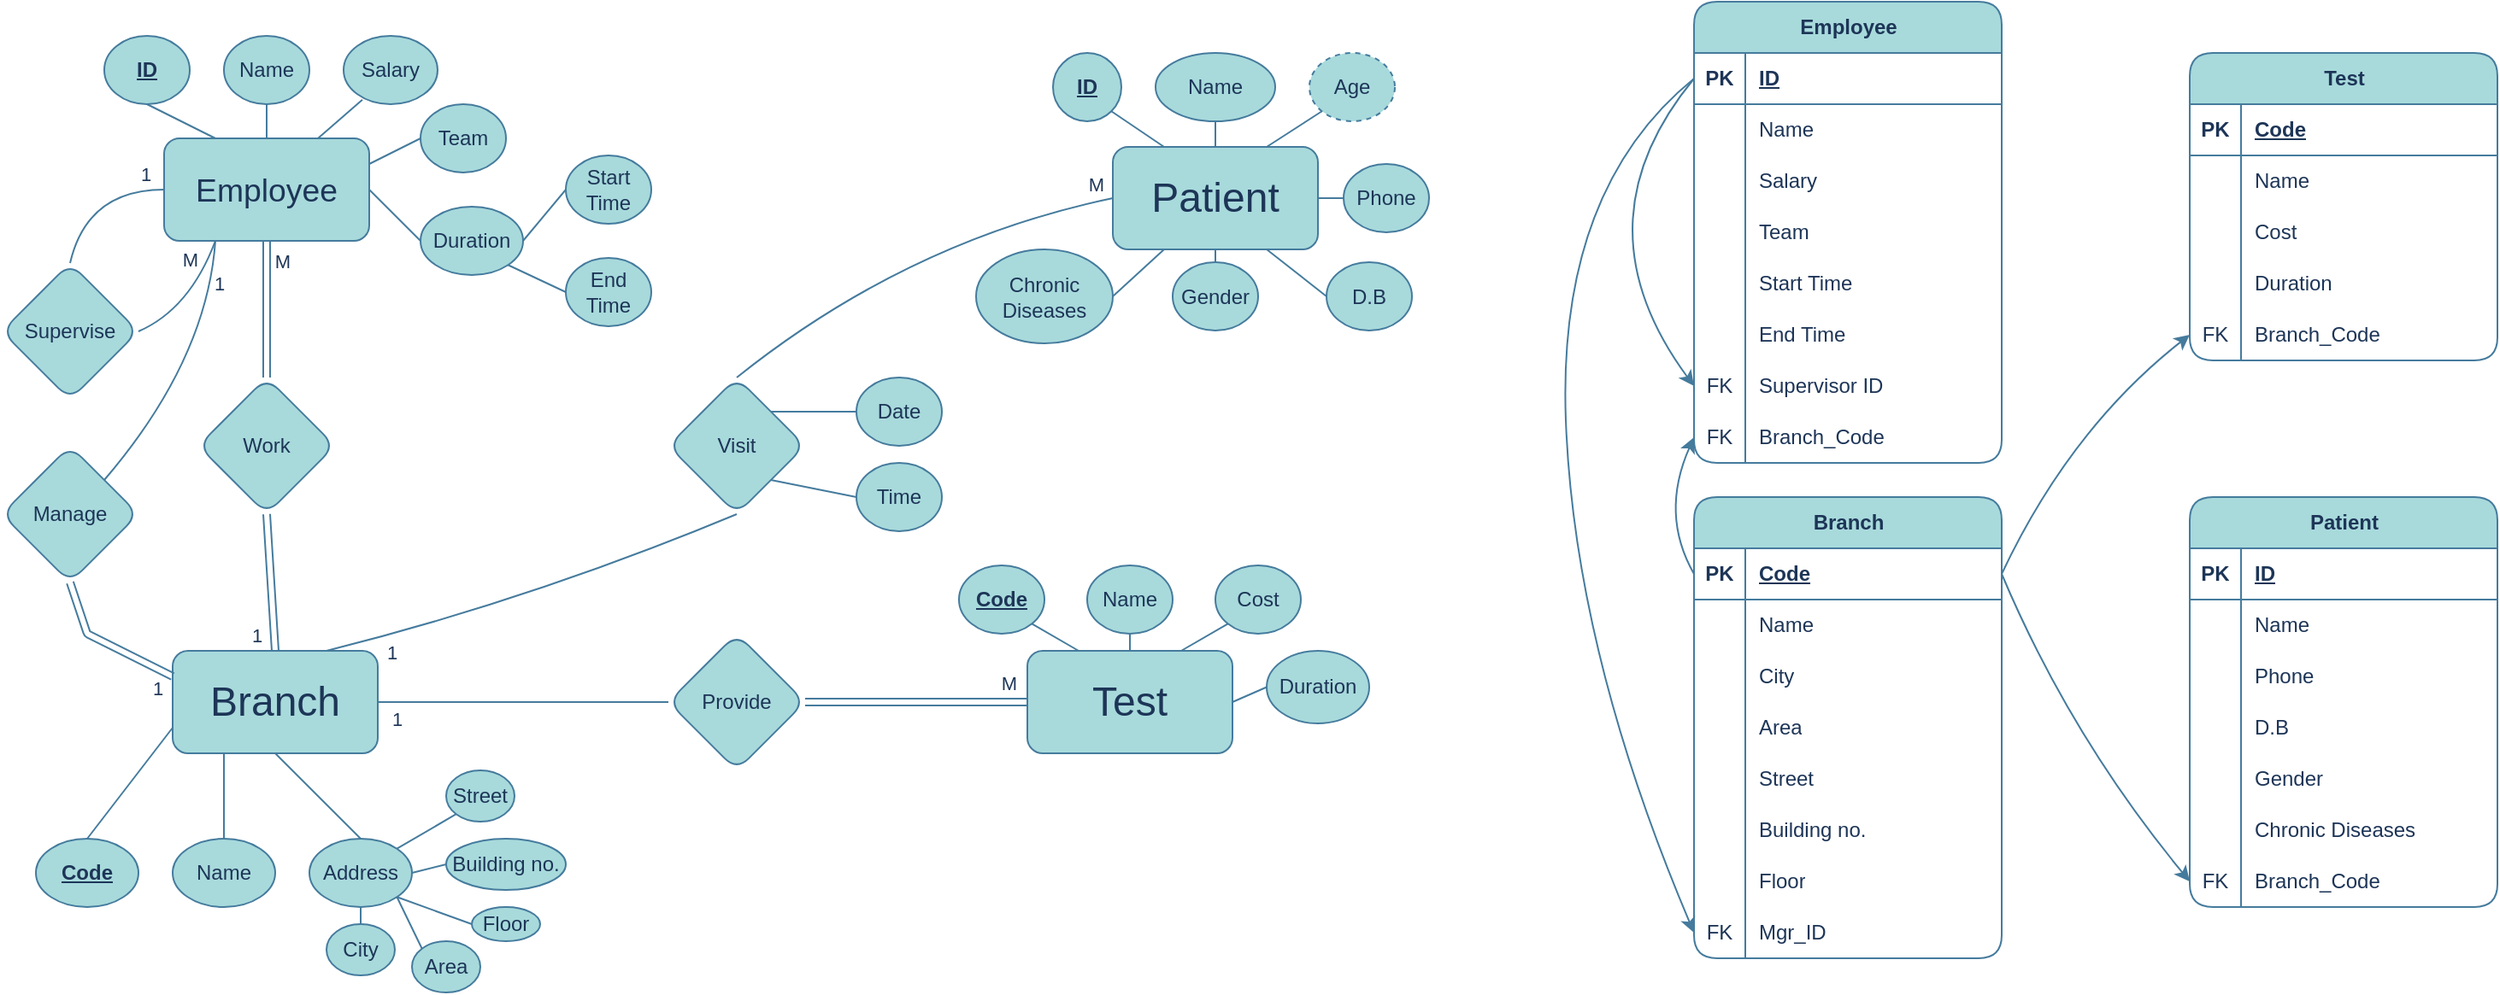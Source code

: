 <mxfile version="24.7.6">
  <diagram name="Page-1" id="c9ADc3QQq6_SbGH_JZv6">
    <mxGraphModel dx="1793" dy="953" grid="1" gridSize="10" guides="1" tooltips="1" connect="1" arrows="1" fold="1" page="1" pageScale="1" pageWidth="1100" pageHeight="850" background="none" math="0" shadow="0">
      <root>
        <mxCell id="0" />
        <mxCell id="1" parent="0" />
        <mxCell id="TPUndX-1nc1zuqDUBP_W-14" value="" style="group;rounded=1;labelBackgroundColor=none;fontColor=#1D3557;" vertex="1" connectable="0" parent="1">
          <mxGeometry x="140" y="120" width="320" height="170" as="geometry" />
        </mxCell>
        <mxCell id="zaG6w3NYUVX7-Np-dRyB-42" value="&lt;span style=&quot;font-size:14.0pt;line-height:107%;&lt;br/&gt;font-family:&amp;quot;Arial&amp;quot;,sans-serif;mso-ascii-theme-font:minor-bidi;mso-fareast-font-family:&lt;br/&gt;Calibri;mso-fareast-theme-font:minor-latin;mso-hansi-theme-font:minor-bidi;&lt;br/&gt;mso-bidi-theme-font:minor-bidi;mso-ansi-language:EN-US;mso-fareast-language:&lt;br/&gt;EN-US;mso-bidi-language:AR-EG&quot;&gt;Employee&lt;/span&gt;&lt;span style=&quot;color: rgba(0, 0, 0, 0); font-family: monospace; font-size: 0px; text-align: start; text-wrap: nowrap;&quot;&gt;%3CmxGraphModel%3E%3Croot%3E%3CmxCell%20id%3D%220%22%2F%3E%3CmxCell%20id%3D%221%22%20parent%3D%220%22%2F%3E%3CmxCell%20id%3D%222%22%20value%3D%22%26lt%3Bfont%20style%3D%26quot%3Bfont-size%3A%2024px%3B%26quot%3B%26gt%3BPatient%26lt%3B%2Ffont%26gt%3B%22%20style%3D%22rounded%3D1%3BwhiteSpace%3Dwrap%3Bhtml%3D1%3B%22%20vertex%3D%221%22%20parent%3D%221%22%3E%3CmxGeometry%20x%3D%22605%22%20y%3D%22425%22%20width%3D%22120%22%20height%3D%2260%22%20as%3D%22geometry%22%2F%3E%3C%2FmxCell%3E%3C%2Froot%3E%3C%2FmxGraphModel%3E&lt;/span&gt;" style="rounded=1;whiteSpace=wrap;html=1;labelBackgroundColor=none;fillColor=#A8DADC;strokeColor=#457B9D;fontColor=#1D3557;" parent="TPUndX-1nc1zuqDUBP_W-14" vertex="1">
          <mxGeometry x="35" y="60" width="120" height="60" as="geometry" />
        </mxCell>
        <mxCell id="zaG6w3NYUVX7-Np-dRyB-43" value="&lt;b&gt;&lt;u&gt;ID&lt;/u&gt;&lt;/b&gt;" style="ellipse;whiteSpace=wrap;html=1;rounded=1;labelBackgroundColor=none;fillColor=#A8DADC;strokeColor=#457B9D;fontColor=#1D3557;" parent="TPUndX-1nc1zuqDUBP_W-14" vertex="1">
          <mxGeometry width="50" height="40" as="geometry" />
        </mxCell>
        <mxCell id="zaG6w3NYUVX7-Np-dRyB-44" value="Name&lt;span style=&quot;color: rgba(0, 0, 0, 0); font-family: monospace; font-size: 0px; text-align: start; text-wrap: nowrap;&quot;&gt;%3CmxGraphModel%3E%3Croot%3E%3CmxCell%20id%3D%220%22%2F%3E%3CmxCell%20id%3D%221%22%20parent%3D%220%22%2F%3E%3CmxCell%20id%3D%222%22%20value%3D%22ID%22%20style%3D%22ellipse%3BwhiteSpace%3Dwrap%3Bhtml%3D1%3B%22%20vertex%3D%221%22%20parent%3D%221%22%3E%3CmxGeometry%20x%3D%22550%22%20y%3D%22200%22%20width%3D%2250%22%20height%3D%2240%22%20as%3D%22geometry%22%2F%3E%3C%2FmxCell%3E%3C%2Froot%3E%3C%2FmxGraphModel%3E&lt;/span&gt;" style="ellipse;whiteSpace=wrap;html=1;rounded=1;labelBackgroundColor=none;fillColor=#A8DADC;strokeColor=#457B9D;fontColor=#1D3557;" parent="TPUndX-1nc1zuqDUBP_W-14" vertex="1">
          <mxGeometry x="70" width="50" height="40" as="geometry" />
        </mxCell>
        <mxCell id="zaG6w3NYUVX7-Np-dRyB-45" value="Salary" style="ellipse;whiteSpace=wrap;html=1;rounded=1;labelBackgroundColor=none;fillColor=#A8DADC;strokeColor=#457B9D;fontColor=#1D3557;" parent="TPUndX-1nc1zuqDUBP_W-14" vertex="1">
          <mxGeometry x="140" width="55" height="40" as="geometry" />
        </mxCell>
        <mxCell id="TPUndX-1nc1zuqDUBP_W-1" value="" style="endArrow=none;html=1;rounded=1;entryX=0.5;entryY=1;entryDx=0;entryDy=0;exitX=0.25;exitY=0;exitDx=0;exitDy=0;labelBackgroundColor=none;strokeColor=#457B9D;fontColor=default;" edge="1" parent="TPUndX-1nc1zuqDUBP_W-14" source="zaG6w3NYUVX7-Np-dRyB-42" target="zaG6w3NYUVX7-Np-dRyB-43">
          <mxGeometry width="50" height="50" relative="1" as="geometry">
            <mxPoint x="-15" y="130" as="sourcePoint" />
            <mxPoint x="35" y="80" as="targetPoint" />
          </mxGeometry>
        </mxCell>
        <mxCell id="TPUndX-1nc1zuqDUBP_W-2" value="" style="endArrow=none;html=1;rounded=1;entryX=0.5;entryY=1;entryDx=0;entryDy=0;exitX=0.5;exitY=0;exitDx=0;exitDy=0;labelBackgroundColor=none;strokeColor=#457B9D;fontColor=default;" edge="1" parent="TPUndX-1nc1zuqDUBP_W-14" source="zaG6w3NYUVX7-Np-dRyB-42" target="zaG6w3NYUVX7-Np-dRyB-44">
          <mxGeometry width="50" height="50" relative="1" as="geometry">
            <mxPoint x="75" y="70" as="sourcePoint" />
            <mxPoint x="30" y="60" as="targetPoint" />
          </mxGeometry>
        </mxCell>
        <mxCell id="TPUndX-1nc1zuqDUBP_W-3" value="" style="endArrow=none;html=1;rounded=1;entryX=0.2;entryY=0.935;entryDx=0;entryDy=0;exitX=0.75;exitY=0;exitDx=0;exitDy=0;entryPerimeter=0;labelBackgroundColor=none;strokeColor=#457B9D;fontColor=default;" edge="1" parent="TPUndX-1nc1zuqDUBP_W-14" source="zaG6w3NYUVX7-Np-dRyB-42" target="zaG6w3NYUVX7-Np-dRyB-45">
          <mxGeometry width="50" height="50" relative="1" as="geometry">
            <mxPoint x="105" y="70" as="sourcePoint" />
            <mxPoint x="110" y="50" as="targetPoint" />
          </mxGeometry>
        </mxCell>
        <mxCell id="TPUndX-1nc1zuqDUBP_W-6" value="Team" style="ellipse;whiteSpace=wrap;html=1;rounded=1;labelBackgroundColor=none;fillColor=#A8DADC;strokeColor=#457B9D;fontColor=#1D3557;" vertex="1" parent="TPUndX-1nc1zuqDUBP_W-14">
          <mxGeometry x="185" y="40" width="50" height="40" as="geometry" />
        </mxCell>
        <mxCell id="TPUndX-1nc1zuqDUBP_W-7" value="Start Time" style="ellipse;whiteSpace=wrap;html=1;rounded=1;labelBackgroundColor=none;fillColor=#A8DADC;strokeColor=#457B9D;fontColor=#1D3557;" vertex="1" parent="TPUndX-1nc1zuqDUBP_W-14">
          <mxGeometry x="270" y="70" width="50" height="40" as="geometry" />
        </mxCell>
        <mxCell id="TPUndX-1nc1zuqDUBP_W-8" value="End Time" style="ellipse;whiteSpace=wrap;html=1;rounded=1;labelBackgroundColor=none;fillColor=#A8DADC;strokeColor=#457B9D;fontColor=#1D3557;" vertex="1" parent="TPUndX-1nc1zuqDUBP_W-14">
          <mxGeometry x="270" y="130" width="50" height="40" as="geometry" />
        </mxCell>
        <mxCell id="TPUndX-1nc1zuqDUBP_W-9" value="" style="endArrow=none;html=1;rounded=1;entryX=0;entryY=0.5;entryDx=0;entryDy=0;exitX=1;exitY=0.25;exitDx=0;exitDy=0;labelBackgroundColor=none;strokeColor=#457B9D;fontColor=default;" edge="1" parent="TPUndX-1nc1zuqDUBP_W-14" source="zaG6w3NYUVX7-Np-dRyB-42" target="TPUndX-1nc1zuqDUBP_W-6">
          <mxGeometry width="50" height="50" relative="1" as="geometry">
            <mxPoint x="135" y="70" as="sourcePoint" />
            <mxPoint x="161" y="47" as="targetPoint" />
          </mxGeometry>
        </mxCell>
        <mxCell id="TPUndX-1nc1zuqDUBP_W-10" value="" style="endArrow=none;html=1;rounded=1;entryX=0;entryY=0.5;entryDx=0;entryDy=0;exitX=1;exitY=0.5;exitDx=0;exitDy=0;labelBackgroundColor=none;strokeColor=#457B9D;fontColor=default;" edge="1" parent="TPUndX-1nc1zuqDUBP_W-14" source="TPUndX-1nc1zuqDUBP_W-12" target="TPUndX-1nc1zuqDUBP_W-7">
          <mxGeometry width="50" height="50" relative="1" as="geometry">
            <mxPoint x="165" y="85" as="sourcePoint" />
            <mxPoint x="195" y="70" as="targetPoint" />
          </mxGeometry>
        </mxCell>
        <mxCell id="TPUndX-1nc1zuqDUBP_W-11" value="" style="endArrow=none;html=1;rounded=1;entryX=1;entryY=1;entryDx=0;entryDy=0;exitX=0;exitY=0.5;exitDx=0;exitDy=0;labelBackgroundColor=none;strokeColor=#457B9D;fontColor=default;" edge="1" parent="TPUndX-1nc1zuqDUBP_W-14" source="TPUndX-1nc1zuqDUBP_W-8" target="TPUndX-1nc1zuqDUBP_W-12">
          <mxGeometry width="50" height="50" relative="1" as="geometry">
            <mxPoint x="165" y="115" as="sourcePoint" />
            <mxPoint x="202" y="106" as="targetPoint" />
          </mxGeometry>
        </mxCell>
        <mxCell id="TPUndX-1nc1zuqDUBP_W-12" value="Duration" style="ellipse;whiteSpace=wrap;html=1;rounded=1;labelBackgroundColor=none;fillColor=#A8DADC;strokeColor=#457B9D;fontColor=#1D3557;" vertex="1" parent="TPUndX-1nc1zuqDUBP_W-14">
          <mxGeometry x="185" y="100" width="60" height="40" as="geometry" />
        </mxCell>
        <mxCell id="TPUndX-1nc1zuqDUBP_W-13" value="" style="endArrow=none;html=1;rounded=1;entryX=0;entryY=0.5;entryDx=0;entryDy=0;exitX=1;exitY=0.5;exitDx=0;exitDy=0;labelBackgroundColor=none;strokeColor=#457B9D;fontColor=default;" edge="1" parent="TPUndX-1nc1zuqDUBP_W-14" source="zaG6w3NYUVX7-Np-dRyB-42" target="TPUndX-1nc1zuqDUBP_W-12">
          <mxGeometry width="50" height="50" relative="1" as="geometry">
            <mxPoint x="160" y="110" as="sourcePoint" />
            <mxPoint x="340" y="170" as="targetPoint" />
          </mxGeometry>
        </mxCell>
        <mxCell id="TPUndX-1nc1zuqDUBP_W-15" value="" style="group;rounded=1;labelBackgroundColor=none;fontColor=#1D3557;" vertex="1" connectable="0" parent="1">
          <mxGeometry x="650" y="130" width="265" height="170" as="geometry" />
        </mxCell>
        <mxCell id="zaG6w3NYUVX7-Np-dRyB-26" value="&lt;font style=&quot;font-size: 24px;&quot;&gt;Patient&lt;/font&gt;" style="rounded=1;whiteSpace=wrap;html=1;labelBackgroundColor=none;fillColor=#A8DADC;strokeColor=#457B9D;fontColor=#1D3557;" parent="TPUndX-1nc1zuqDUBP_W-15" vertex="1">
          <mxGeometry x="80" y="55" width="120" height="60" as="geometry" />
        </mxCell>
        <mxCell id="zaG6w3NYUVX7-Np-dRyB-27" value="&lt;b&gt;&lt;u&gt;ID&lt;/u&gt;&lt;/b&gt;" style="ellipse;whiteSpace=wrap;html=1;rounded=1;labelBackgroundColor=none;fillColor=#A8DADC;strokeColor=#457B9D;fontColor=#1D3557;" parent="TPUndX-1nc1zuqDUBP_W-15" vertex="1">
          <mxGeometry x="45" width="40" height="40" as="geometry" />
        </mxCell>
        <mxCell id="zaG6w3NYUVX7-Np-dRyB-28" value="Name" style="ellipse;whiteSpace=wrap;html=1;rounded=1;labelBackgroundColor=none;fillColor=#A8DADC;strokeColor=#457B9D;fontColor=#1D3557;" parent="TPUndX-1nc1zuqDUBP_W-15" vertex="1">
          <mxGeometry x="105" width="70" height="40" as="geometry" />
        </mxCell>
        <mxCell id="zaG6w3NYUVX7-Np-dRyB-29" value="Age" style="ellipse;whiteSpace=wrap;html=1;dashed=1;rounded=1;labelBackgroundColor=none;fillColor=#A8DADC;strokeColor=#457B9D;fontColor=#1D3557;" parent="TPUndX-1nc1zuqDUBP_W-15" vertex="1">
          <mxGeometry x="195" width="50" height="40" as="geometry" />
        </mxCell>
        <mxCell id="zaG6w3NYUVX7-Np-dRyB-30" value="" style="endArrow=none;html=1;rounded=1;entryX=0.25;entryY=0;entryDx=0;entryDy=0;exitX=1;exitY=1;exitDx=0;exitDy=0;labelBackgroundColor=none;strokeColor=#457B9D;fontColor=default;" parent="TPUndX-1nc1zuqDUBP_W-15" source="zaG6w3NYUVX7-Np-dRyB-27" target="zaG6w3NYUVX7-Np-dRyB-26" edge="1">
          <mxGeometry width="50" height="50" relative="1" as="geometry">
            <mxPoint x="35" y="120" as="sourcePoint" />
            <mxPoint x="85" y="70" as="targetPoint" />
          </mxGeometry>
        </mxCell>
        <mxCell id="zaG6w3NYUVX7-Np-dRyB-31" value="" style="endArrow=none;html=1;rounded=1;entryX=0.5;entryY=0;entryDx=0;entryDy=0;exitX=0.5;exitY=1;exitDx=0;exitDy=0;labelBackgroundColor=none;strokeColor=#457B9D;fontColor=default;" parent="TPUndX-1nc1zuqDUBP_W-15" source="zaG6w3NYUVX7-Np-dRyB-28" target="zaG6w3NYUVX7-Np-dRyB-26" edge="1">
          <mxGeometry width="50" height="50" relative="1" as="geometry">
            <mxPoint x="89" y="44" as="sourcePoint" />
            <mxPoint x="120" y="65" as="targetPoint" />
          </mxGeometry>
        </mxCell>
        <mxCell id="zaG6w3NYUVX7-Np-dRyB-32" value="" style="endArrow=none;html=1;rounded=1;entryX=0.75;entryY=0;entryDx=0;entryDy=0;exitX=0;exitY=1;exitDx=0;exitDy=0;labelBackgroundColor=none;strokeColor=#457B9D;fontColor=default;" parent="TPUndX-1nc1zuqDUBP_W-15" source="zaG6w3NYUVX7-Np-dRyB-29" target="zaG6w3NYUVX7-Np-dRyB-26" edge="1">
          <mxGeometry width="50" height="50" relative="1" as="geometry">
            <mxPoint x="150" y="50" as="sourcePoint" />
            <mxPoint x="150" y="65" as="targetPoint" />
          </mxGeometry>
        </mxCell>
        <mxCell id="zaG6w3NYUVX7-Np-dRyB-34" value="Phone" style="ellipse;whiteSpace=wrap;html=1;rounded=1;labelBackgroundColor=none;fillColor=#A8DADC;strokeColor=#457B9D;fontColor=#1D3557;" parent="TPUndX-1nc1zuqDUBP_W-15" vertex="1">
          <mxGeometry x="215" y="65" width="50" height="40" as="geometry" />
        </mxCell>
        <mxCell id="zaG6w3NYUVX7-Np-dRyB-35" value="D.B" style="ellipse;whiteSpace=wrap;html=1;rounded=1;labelBackgroundColor=none;fillColor=#A8DADC;strokeColor=#457B9D;fontColor=#1D3557;" parent="TPUndX-1nc1zuqDUBP_W-15" vertex="1">
          <mxGeometry x="205" y="122.5" width="50" height="40" as="geometry" />
        </mxCell>
        <mxCell id="zaG6w3NYUVX7-Np-dRyB-36" value="Gender" style="ellipse;whiteSpace=wrap;html=1;rounded=1;labelBackgroundColor=none;fillColor=#A8DADC;strokeColor=#457B9D;fontColor=#1D3557;" parent="TPUndX-1nc1zuqDUBP_W-15" vertex="1">
          <mxGeometry x="115" y="122.5" width="50" height="40" as="geometry" />
        </mxCell>
        <mxCell id="zaG6w3NYUVX7-Np-dRyB-37" value="Chronic Diseases" style="ellipse;whiteSpace=wrap;html=1;rounded=1;labelBackgroundColor=none;fillColor=#A8DADC;strokeColor=#457B9D;fontColor=#1D3557;" parent="TPUndX-1nc1zuqDUBP_W-15" vertex="1">
          <mxGeometry y="115" width="80" height="55" as="geometry" />
        </mxCell>
        <mxCell id="zaG6w3NYUVX7-Np-dRyB-38" value="" style="endArrow=none;html=1;rounded=1;entryX=0.25;entryY=1;entryDx=0;entryDy=0;exitX=1;exitY=0.5;exitDx=0;exitDy=0;labelBackgroundColor=none;strokeColor=#457B9D;fontColor=default;" parent="TPUndX-1nc1zuqDUBP_W-15" source="zaG6w3NYUVX7-Np-dRyB-37" target="zaG6w3NYUVX7-Np-dRyB-26" edge="1">
          <mxGeometry width="50" height="50" relative="1" as="geometry">
            <mxPoint x="78" y="138.5" as="sourcePoint" />
            <mxPoint x="105" y="122.5" as="targetPoint" />
          </mxGeometry>
        </mxCell>
        <mxCell id="zaG6w3NYUVX7-Np-dRyB-39" value="" style="endArrow=none;html=1;rounded=1;entryX=0.5;entryY=1;entryDx=0;entryDy=0;exitX=0.5;exitY=0;exitDx=0;exitDy=0;labelBackgroundColor=none;strokeColor=#457B9D;fontColor=default;" parent="TPUndX-1nc1zuqDUBP_W-15" source="zaG6w3NYUVX7-Np-dRyB-36" target="zaG6w3NYUVX7-Np-dRyB-26" edge="1">
          <mxGeometry width="50" height="50" relative="1" as="geometry">
            <mxPoint x="90" y="153" as="sourcePoint" />
            <mxPoint x="120" y="125" as="targetPoint" />
          </mxGeometry>
        </mxCell>
        <mxCell id="zaG6w3NYUVX7-Np-dRyB-40" value="" style="endArrow=none;html=1;rounded=1;entryX=0.75;entryY=1;entryDx=0;entryDy=0;exitX=0;exitY=0.5;exitDx=0;exitDy=0;labelBackgroundColor=none;strokeColor=#457B9D;fontColor=default;" parent="TPUndX-1nc1zuqDUBP_W-15" source="zaG6w3NYUVX7-Np-dRyB-35" target="zaG6w3NYUVX7-Np-dRyB-26" edge="1">
          <mxGeometry width="50" height="50" relative="1" as="geometry">
            <mxPoint x="150" y="133" as="sourcePoint" />
            <mxPoint x="150" y="125" as="targetPoint" />
          </mxGeometry>
        </mxCell>
        <mxCell id="zaG6w3NYUVX7-Np-dRyB-41" value="" style="endArrow=none;html=1;rounded=1;entryX=1;entryY=0.5;entryDx=0;entryDy=0;exitX=0;exitY=0.5;exitDx=0;exitDy=0;labelBackgroundColor=none;strokeColor=#457B9D;fontColor=default;" parent="TPUndX-1nc1zuqDUBP_W-15" source="zaG6w3NYUVX7-Np-dRyB-34" target="zaG6w3NYUVX7-Np-dRyB-26" edge="1">
          <mxGeometry width="50" height="50" relative="1" as="geometry">
            <mxPoint x="160" y="143" as="sourcePoint" />
            <mxPoint x="160" y="135" as="targetPoint" />
          </mxGeometry>
        </mxCell>
        <mxCell id="TPUndX-1nc1zuqDUBP_W-16" value="" style="group;rounded=1;labelBackgroundColor=none;fontColor=#1D3557;" vertex="1" connectable="0" parent="1">
          <mxGeometry x="640" y="430" width="240" height="110" as="geometry" />
        </mxCell>
        <mxCell id="zaG6w3NYUVX7-Np-dRyB-18" value="&lt;font style=&quot;font-size: 24px;&quot;&gt;Test&lt;/font&gt;" style="rounded=1;whiteSpace=wrap;html=1;labelBackgroundColor=none;fillColor=#A8DADC;strokeColor=#457B9D;fontColor=#1D3557;" parent="TPUndX-1nc1zuqDUBP_W-16" vertex="1">
          <mxGeometry x="40" y="50" width="120" height="60" as="geometry" />
        </mxCell>
        <mxCell id="zaG6w3NYUVX7-Np-dRyB-19" value="&lt;b&gt;&lt;u&gt;Code&lt;/u&gt;&lt;/b&gt;" style="ellipse;whiteSpace=wrap;html=1;rounded=1;labelBackgroundColor=none;fillColor=#A8DADC;strokeColor=#457B9D;fontColor=#1D3557;" parent="TPUndX-1nc1zuqDUBP_W-16" vertex="1">
          <mxGeometry width="50" height="40" as="geometry" />
        </mxCell>
        <mxCell id="zaG6w3NYUVX7-Np-dRyB-20" value="Name" style="ellipse;whiteSpace=wrap;html=1;rounded=1;labelBackgroundColor=none;fillColor=#A8DADC;strokeColor=#457B9D;fontColor=#1D3557;" parent="TPUndX-1nc1zuqDUBP_W-16" vertex="1">
          <mxGeometry x="75" width="50" height="40" as="geometry" />
        </mxCell>
        <mxCell id="zaG6w3NYUVX7-Np-dRyB-21" value="Cost" style="ellipse;whiteSpace=wrap;html=1;rounded=1;labelBackgroundColor=none;fillColor=#A8DADC;strokeColor=#457B9D;fontColor=#1D3557;" parent="TPUndX-1nc1zuqDUBP_W-16" vertex="1">
          <mxGeometry x="150" width="50" height="40" as="geometry" />
        </mxCell>
        <mxCell id="zaG6w3NYUVX7-Np-dRyB-23" value="" style="endArrow=none;html=1;rounded=1;entryX=1;entryY=1;entryDx=0;entryDy=0;exitX=0.25;exitY=0;exitDx=0;exitDy=0;labelBackgroundColor=none;strokeColor=#457B9D;fontColor=default;" parent="TPUndX-1nc1zuqDUBP_W-16" source="zaG6w3NYUVX7-Np-dRyB-18" target="zaG6w3NYUVX7-Np-dRyB-19" edge="1">
          <mxGeometry width="50" height="50" relative="1" as="geometry">
            <mxPoint x="130" y="60" as="sourcePoint" />
            <mxPoint x="180" y="10" as="targetPoint" />
          </mxGeometry>
        </mxCell>
        <mxCell id="zaG6w3NYUVX7-Np-dRyB-24" value="" style="endArrow=none;html=1;rounded=1;entryX=0.5;entryY=1;entryDx=0;entryDy=0;exitX=0.5;exitY=0;exitDx=0;exitDy=0;labelBackgroundColor=none;strokeColor=#457B9D;fontColor=default;" parent="TPUndX-1nc1zuqDUBP_W-16" source="zaG6w3NYUVX7-Np-dRyB-18" target="zaG6w3NYUVX7-Np-dRyB-20" edge="1">
          <mxGeometry width="50" height="50" relative="1" as="geometry">
            <mxPoint x="80" y="60" as="sourcePoint" />
            <mxPoint x="53" y="44" as="targetPoint" />
          </mxGeometry>
        </mxCell>
        <mxCell id="zaG6w3NYUVX7-Np-dRyB-25" value="" style="endArrow=none;html=1;rounded=1;entryX=0;entryY=1;entryDx=0;entryDy=0;exitX=0.75;exitY=0;exitDx=0;exitDy=0;labelBackgroundColor=none;strokeColor=#457B9D;fontColor=default;" parent="TPUndX-1nc1zuqDUBP_W-16" source="zaG6w3NYUVX7-Np-dRyB-18" target="zaG6w3NYUVX7-Np-dRyB-21" edge="1">
          <mxGeometry width="50" height="50" relative="1" as="geometry">
            <mxPoint x="90" y="70" as="sourcePoint" />
            <mxPoint x="63" y="54" as="targetPoint" />
          </mxGeometry>
        </mxCell>
        <mxCell id="TPUndX-1nc1zuqDUBP_W-4" value="Duration" style="ellipse;whiteSpace=wrap;html=1;rounded=1;labelBackgroundColor=none;fillColor=#A8DADC;strokeColor=#457B9D;fontColor=#1D3557;" vertex="1" parent="TPUndX-1nc1zuqDUBP_W-16">
          <mxGeometry x="180" y="50" width="60" height="42.5" as="geometry" />
        </mxCell>
        <mxCell id="TPUndX-1nc1zuqDUBP_W-5" value="" style="endArrow=none;html=1;rounded=1;entryX=0;entryY=0.5;entryDx=0;entryDy=0;exitX=1;exitY=0.5;exitDx=0;exitDy=0;labelBackgroundColor=none;strokeColor=#457B9D;fontColor=default;" edge="1" parent="TPUndX-1nc1zuqDUBP_W-16" source="zaG6w3NYUVX7-Np-dRyB-18" target="TPUndX-1nc1zuqDUBP_W-4">
          <mxGeometry width="50" height="50" relative="1" as="geometry">
            <mxPoint x="140" y="60.5" as="sourcePoint" />
            <mxPoint x="167" y="44.5" as="targetPoint" />
          </mxGeometry>
        </mxCell>
        <mxCell id="TPUndX-1nc1zuqDUBP_W-17" value="" style="group;rounded=1;labelBackgroundColor=none;fontColor=#1D3557;" vertex="1" connectable="0" parent="1">
          <mxGeometry x="130" y="380" width="310" height="160" as="geometry" />
        </mxCell>
        <mxCell id="zaG6w3NYUVX7-Np-dRyB-1" value="&lt;font style=&quot;font-size: 24px;&quot;&gt;Branch&lt;/font&gt;" style="rounded=1;whiteSpace=wrap;html=1;labelBackgroundColor=none;fillColor=#A8DADC;strokeColor=#457B9D;fontColor=#1D3557;" parent="TPUndX-1nc1zuqDUBP_W-17" vertex="1">
          <mxGeometry x="50" y="100" width="120" height="60" as="geometry" />
        </mxCell>
        <mxCell id="TPUndX-1nc1zuqDUBP_W-18" value="Provide" style="rhombus;whiteSpace=wrap;html=1;rounded=1;labelBackgroundColor=none;fillColor=#A8DADC;strokeColor=#457B9D;fontColor=#1D3557;" vertex="1" parent="1">
          <mxGeometry x="470" y="470" width="80" height="80" as="geometry" />
        </mxCell>
        <mxCell id="TPUndX-1nc1zuqDUBP_W-19" value="" style="endArrow=none;html=1;rounded=1;entryX=1;entryY=0.5;entryDx=0;entryDy=0;exitX=0;exitY=0.5;exitDx=0;exitDy=0;labelBackgroundColor=none;strokeColor=#457B9D;fontColor=default;" edge="1" parent="1" source="TPUndX-1nc1zuqDUBP_W-18" target="zaG6w3NYUVX7-Np-dRyB-1">
          <mxGeometry width="50" height="50" relative="1" as="geometry">
            <mxPoint x="360" y="600" as="sourcePoint" />
            <mxPoint x="410" y="550" as="targetPoint" />
          </mxGeometry>
        </mxCell>
        <mxCell id="TPUndX-1nc1zuqDUBP_W-51" value="1" style="edgeLabel;html=1;align=center;verticalAlign=middle;resizable=0;points=[];rounded=1;labelBackgroundColor=none;fontColor=#1D3557;" vertex="1" connectable="0" parent="TPUndX-1nc1zuqDUBP_W-19">
          <mxGeometry x="0.82" y="2" relative="1" as="geometry">
            <mxPoint x="-5" y="8" as="offset" />
          </mxGeometry>
        </mxCell>
        <mxCell id="TPUndX-1nc1zuqDUBP_W-20" value="" style="endArrow=none;html=1;rounded=1;entryX=1;entryY=0.5;entryDx=0;entryDy=0;exitX=0;exitY=0.5;exitDx=0;exitDy=0;shape=link;labelBackgroundColor=none;strokeColor=#457B9D;fontColor=default;" edge="1" parent="1" source="zaG6w3NYUVX7-Np-dRyB-18" target="TPUndX-1nc1zuqDUBP_W-18">
          <mxGeometry width="50" height="50" relative="1" as="geometry">
            <mxPoint x="510" y="511" as="sourcePoint" />
            <mxPoint x="310" y="520" as="targetPoint" />
          </mxGeometry>
        </mxCell>
        <mxCell id="zaG6w3NYUVX7-Np-dRyB-2" value="&lt;b&gt;&lt;u&gt;Code&lt;/u&gt;&lt;/b&gt;" style="ellipse;whiteSpace=wrap;html=1;rounded=1;labelBackgroundColor=none;fillColor=#A8DADC;strokeColor=#457B9D;fontColor=#1D3557;" parent="1" vertex="1">
          <mxGeometry x="100" y="590" width="60" height="40" as="geometry" />
        </mxCell>
        <mxCell id="zaG6w3NYUVX7-Np-dRyB-3" value="Name" style="ellipse;whiteSpace=wrap;html=1;rounded=1;labelBackgroundColor=none;fillColor=#A8DADC;strokeColor=#457B9D;fontColor=#1D3557;" parent="1" vertex="1">
          <mxGeometry x="180" y="590" width="60" height="40" as="geometry" />
        </mxCell>
        <mxCell id="zaG6w3NYUVX7-Np-dRyB-4" value="Address" style="ellipse;whiteSpace=wrap;html=1;rounded=1;labelBackgroundColor=none;fillColor=#A8DADC;strokeColor=#457B9D;fontColor=#1D3557;" parent="1" vertex="1">
          <mxGeometry x="260" y="590" width="60" height="40" as="geometry" />
        </mxCell>
        <mxCell id="zaG6w3NYUVX7-Np-dRyB-5" value="City" style="ellipse;whiteSpace=wrap;html=1;rounded=1;labelBackgroundColor=none;fillColor=#A8DADC;strokeColor=#457B9D;fontColor=#1D3557;" parent="1" vertex="1">
          <mxGeometry x="270" y="640" width="40" height="30" as="geometry" />
        </mxCell>
        <mxCell id="zaG6w3NYUVX7-Np-dRyB-6" value="Area" style="ellipse;whiteSpace=wrap;html=1;rounded=1;labelBackgroundColor=none;fillColor=#A8DADC;strokeColor=#457B9D;fontColor=#1D3557;" parent="1" vertex="1">
          <mxGeometry x="320" y="650" width="40" height="30" as="geometry" />
        </mxCell>
        <mxCell id="zaG6w3NYUVX7-Np-dRyB-7" value="Street" style="ellipse;whiteSpace=wrap;html=1;rounded=1;labelBackgroundColor=none;fillColor=#A8DADC;strokeColor=#457B9D;fontColor=#1D3557;" parent="1" vertex="1">
          <mxGeometry x="340" y="550" width="40" height="30" as="geometry" />
        </mxCell>
        <mxCell id="zaG6w3NYUVX7-Np-dRyB-8" value="Building no." style="ellipse;whiteSpace=wrap;html=1;rounded=1;labelBackgroundColor=none;fillColor=#A8DADC;strokeColor=#457B9D;fontColor=#1D3557;" parent="1" vertex="1">
          <mxGeometry x="340" y="590" width="70" height="30" as="geometry" />
        </mxCell>
        <mxCell id="zaG6w3NYUVX7-Np-dRyB-9" value="Floor" style="ellipse;whiteSpace=wrap;html=1;rounded=1;labelBackgroundColor=none;fillColor=#A8DADC;strokeColor=#457B9D;fontColor=#1D3557;" parent="1" vertex="1">
          <mxGeometry x="355" y="630" width="40" height="20" as="geometry" />
        </mxCell>
        <mxCell id="zaG6w3NYUVX7-Np-dRyB-10" value="" style="endArrow=none;html=1;rounded=1;entryX=0.5;entryY=0;entryDx=0;entryDy=0;exitX=0;exitY=0.75;exitDx=0;exitDy=0;labelBackgroundColor=none;strokeColor=#457B9D;fontColor=default;" parent="1" source="zaG6w3NYUVX7-Np-dRyB-1" target="zaG6w3NYUVX7-Np-dRyB-2" edge="1">
          <mxGeometry width="50" height="50" relative="1" as="geometry">
            <mxPoint x="180" y="650" as="sourcePoint" />
            <mxPoint x="90" y="640" as="targetPoint" />
          </mxGeometry>
        </mxCell>
        <mxCell id="zaG6w3NYUVX7-Np-dRyB-11" value="" style="endArrow=none;html=1;rounded=1;entryX=0.5;entryY=0;entryDx=0;entryDy=0;exitX=0.25;exitY=1;exitDx=0;exitDy=0;labelBackgroundColor=none;strokeColor=#457B9D;fontColor=default;" parent="1" source="zaG6w3NYUVX7-Np-dRyB-1" target="zaG6w3NYUVX7-Np-dRyB-3" edge="1">
          <mxGeometry width="50" height="50" relative="1" as="geometry">
            <mxPoint x="210" y="650" as="sourcePoint" />
            <mxPoint x="200" y="650" as="targetPoint" />
          </mxGeometry>
        </mxCell>
        <mxCell id="zaG6w3NYUVX7-Np-dRyB-12" value="" style="endArrow=none;html=1;rounded=1;entryX=0.5;entryY=0;entryDx=0;entryDy=0;exitX=0.5;exitY=1;exitDx=0;exitDy=0;labelBackgroundColor=none;strokeColor=#457B9D;fontColor=default;" parent="1" source="zaG6w3NYUVX7-Np-dRyB-1" target="zaG6w3NYUVX7-Np-dRyB-4" edge="1">
          <mxGeometry width="50" height="50" relative="1" as="geometry">
            <mxPoint x="240" y="650" as="sourcePoint" />
            <mxPoint x="290" y="640" as="targetPoint" />
          </mxGeometry>
        </mxCell>
        <mxCell id="zaG6w3NYUVX7-Np-dRyB-13" value="" style="endArrow=none;html=1;rounded=1;entryX=0;entryY=0.5;entryDx=0;entryDy=0;exitX=1;exitY=1;exitDx=0;exitDy=0;labelBackgroundColor=none;strokeColor=#457B9D;fontColor=default;" parent="1" source="zaG6w3NYUVX7-Np-dRyB-4" target="zaG6w3NYUVX7-Np-dRyB-9" edge="1">
          <mxGeometry width="50" height="50" relative="1" as="geometry">
            <mxPoint x="285" y="660" as="sourcePoint" />
            <mxPoint x="335" y="640" as="targetPoint" />
          </mxGeometry>
        </mxCell>
        <mxCell id="zaG6w3NYUVX7-Np-dRyB-14" value="" style="endArrow=none;html=1;rounded=1;entryX=0;entryY=0.5;entryDx=0;entryDy=0;exitX=1;exitY=0.5;exitDx=0;exitDy=0;labelBackgroundColor=none;strokeColor=#457B9D;fontColor=default;" parent="1" source="zaG6w3NYUVX7-Np-dRyB-4" target="zaG6w3NYUVX7-Np-dRyB-8" edge="1">
          <mxGeometry width="50" height="50" relative="1" as="geometry">
            <mxPoint x="321" y="634" as="sourcePoint" />
            <mxPoint x="365" y="650" as="targetPoint" />
          </mxGeometry>
        </mxCell>
        <mxCell id="zaG6w3NYUVX7-Np-dRyB-15" value="" style="endArrow=none;html=1;rounded=1;entryX=1;entryY=0;entryDx=0;entryDy=0;exitX=0;exitY=1;exitDx=0;exitDy=0;labelBackgroundColor=none;strokeColor=#457B9D;fontColor=default;" parent="1" source="zaG6w3NYUVX7-Np-dRyB-7" target="zaG6w3NYUVX7-Np-dRyB-4" edge="1">
          <mxGeometry width="50" height="50" relative="1" as="geometry">
            <mxPoint x="331" y="644" as="sourcePoint" />
            <mxPoint x="375" y="660" as="targetPoint" />
          </mxGeometry>
        </mxCell>
        <mxCell id="zaG6w3NYUVX7-Np-dRyB-16" value="" style="endArrow=none;html=1;rounded=1;entryX=0;entryY=0;entryDx=0;entryDy=0;exitX=1;exitY=1;exitDx=0;exitDy=0;labelBackgroundColor=none;strokeColor=#457B9D;fontColor=default;" parent="1" source="zaG6w3NYUVX7-Np-dRyB-4" target="zaG6w3NYUVX7-Np-dRyB-6" edge="1">
          <mxGeometry width="50" height="50" relative="1" as="geometry">
            <mxPoint x="341" y="654" as="sourcePoint" />
            <mxPoint x="385" y="670" as="targetPoint" />
          </mxGeometry>
        </mxCell>
        <mxCell id="zaG6w3NYUVX7-Np-dRyB-17" value="" style="endArrow=none;html=1;rounded=1;entryX=0.5;entryY=1;entryDx=0;entryDy=0;exitX=0.5;exitY=0;exitDx=0;exitDy=0;labelBackgroundColor=none;strokeColor=#457B9D;fontColor=default;" parent="1" source="zaG6w3NYUVX7-Np-dRyB-5" target="zaG6w3NYUVX7-Np-dRyB-4" edge="1">
          <mxGeometry width="50" height="50" relative="1" as="geometry">
            <mxPoint x="351" y="664" as="sourcePoint" />
            <mxPoint x="395" y="680" as="targetPoint" />
          </mxGeometry>
        </mxCell>
        <mxCell id="TPUndX-1nc1zuqDUBP_W-21" value="Work" style="rhombus;whiteSpace=wrap;html=1;rounded=1;labelBackgroundColor=none;fillColor=#A8DADC;strokeColor=#457B9D;fontColor=#1D3557;" vertex="1" parent="1">
          <mxGeometry x="195" y="320" width="80" height="80" as="geometry" />
        </mxCell>
        <mxCell id="TPUndX-1nc1zuqDUBP_W-22" value="" style="endArrow=none;html=1;rounded=1;entryX=0.5;entryY=1;entryDx=0;entryDy=0;exitX=0.5;exitY=0;exitDx=0;exitDy=0;shape=link;labelBackgroundColor=none;strokeColor=#457B9D;fontColor=default;" edge="1" parent="1" source="TPUndX-1nc1zuqDUBP_W-21" target="zaG6w3NYUVX7-Np-dRyB-42">
          <mxGeometry width="50" height="50" relative="1" as="geometry">
            <mxPoint x="-10" y="340" as="sourcePoint" />
            <mxPoint x="40" y="290" as="targetPoint" />
          </mxGeometry>
        </mxCell>
        <mxCell id="TPUndX-1nc1zuqDUBP_W-47" value="M" style="edgeLabel;html=1;align=center;verticalAlign=middle;resizable=0;points=[];rounded=1;labelBackgroundColor=none;fontColor=#1D3557;" vertex="1" connectable="0" parent="TPUndX-1nc1zuqDUBP_W-22">
          <mxGeometry x="0.596" y="-1" relative="1" as="geometry">
            <mxPoint x="8" y="-4" as="offset" />
          </mxGeometry>
        </mxCell>
        <mxCell id="TPUndX-1nc1zuqDUBP_W-23" value="" style="endArrow=none;html=1;rounded=1;entryX=0.5;entryY=0;entryDx=0;entryDy=0;exitX=0.5;exitY=1;exitDx=0;exitDy=0;strokeColor=#457B9D;shape=link;labelBackgroundColor=none;fontColor=default;" edge="1" parent="1" source="TPUndX-1nc1zuqDUBP_W-21" target="zaG6w3NYUVX7-Np-dRyB-1">
          <mxGeometry width="50" height="50" relative="1" as="geometry">
            <mxPoint x="250" y="330" as="sourcePoint" />
            <mxPoint x="245" y="250" as="targetPoint" />
          </mxGeometry>
        </mxCell>
        <mxCell id="TPUndX-1nc1zuqDUBP_W-46" value="1" style="edgeLabel;html=1;align=center;verticalAlign=middle;resizable=0;points=[];rounded=1;labelBackgroundColor=none;fontColor=#1D3557;" vertex="1" connectable="0" parent="TPUndX-1nc1zuqDUBP_W-23">
          <mxGeometry x="0.691" y="1" relative="1" as="geometry">
            <mxPoint x="-11" y="3" as="offset" />
          </mxGeometry>
        </mxCell>
        <mxCell id="TPUndX-1nc1zuqDUBP_W-24" value="Visit" style="rhombus;whiteSpace=wrap;html=1;rounded=1;labelBackgroundColor=none;fillColor=#A8DADC;strokeColor=#457B9D;fontColor=#1D3557;" vertex="1" parent="1">
          <mxGeometry x="470" y="320" width="80" height="80" as="geometry" />
        </mxCell>
        <mxCell id="TPUndX-1nc1zuqDUBP_W-25" value="" style="endArrow=none;html=1;rounded=1;entryX=0;entryY=0.5;entryDx=0;entryDy=0;exitX=0.5;exitY=0;exitDx=0;exitDy=0;curved=1;labelBackgroundColor=none;strokeColor=#457B9D;fontColor=default;" edge="1" parent="1" source="TPUndX-1nc1zuqDUBP_W-24" target="zaG6w3NYUVX7-Np-dRyB-26">
          <mxGeometry width="50" height="50" relative="1" as="geometry">
            <mxPoint x="640" y="380" as="sourcePoint" />
            <mxPoint x="690" y="330" as="targetPoint" />
            <Array as="points">
              <mxPoint x="610" y="240" />
            </Array>
          </mxGeometry>
        </mxCell>
        <mxCell id="TPUndX-1nc1zuqDUBP_W-27" value="" style="endArrow=none;html=1;rounded=1;entryX=0.5;entryY=1;entryDx=0;entryDy=0;exitX=0.75;exitY=0;exitDx=0;exitDy=0;curved=1;labelBackgroundColor=none;strokeColor=#457B9D;fontColor=default;" edge="1" parent="1" source="zaG6w3NYUVX7-Np-dRyB-1" target="TPUndX-1nc1zuqDUBP_W-24">
          <mxGeometry width="50" height="50" relative="1" as="geometry">
            <mxPoint x="460" y="450" as="sourcePoint" />
            <mxPoint x="510" y="400" as="targetPoint" />
            <Array as="points">
              <mxPoint x="390" y="450" />
            </Array>
          </mxGeometry>
        </mxCell>
        <mxCell id="TPUndX-1nc1zuqDUBP_W-48" value="1" style="edgeLabel;html=1;align=center;verticalAlign=middle;resizable=0;points=[];rounded=1;labelBackgroundColor=none;fontColor=#1D3557;" vertex="1" connectable="0" parent="TPUndX-1nc1zuqDUBP_W-27">
          <mxGeometry x="-0.75" y="-1" relative="1" as="geometry">
            <mxPoint x="7" y="7" as="offset" />
          </mxGeometry>
        </mxCell>
        <mxCell id="TPUndX-1nc1zuqDUBP_W-28" value="Date" style="ellipse;whiteSpace=wrap;html=1;rounded=1;labelBackgroundColor=none;fillColor=#A8DADC;strokeColor=#457B9D;fontColor=#1D3557;" vertex="1" parent="1">
          <mxGeometry x="580" y="320" width="50" height="40" as="geometry" />
        </mxCell>
        <mxCell id="TPUndX-1nc1zuqDUBP_W-29" value="Time" style="ellipse;whiteSpace=wrap;html=1;rounded=1;labelBackgroundColor=none;fillColor=#A8DADC;strokeColor=#457B9D;fontColor=#1D3557;" vertex="1" parent="1">
          <mxGeometry x="580" y="370" width="50" height="40" as="geometry" />
        </mxCell>
        <mxCell id="TPUndX-1nc1zuqDUBP_W-31" value="" style="endArrow=none;html=1;rounded=1;entryX=0;entryY=0.5;entryDx=0;entryDy=0;exitX=1;exitY=0;exitDx=0;exitDy=0;labelBackgroundColor=none;strokeColor=#457B9D;fontColor=default;" edge="1" parent="1" source="TPUndX-1nc1zuqDUBP_W-24" target="TPUndX-1nc1zuqDUBP_W-28">
          <mxGeometry width="50" height="50" relative="1" as="geometry">
            <mxPoint x="520" y="410" as="sourcePoint" />
            <mxPoint x="570" y="360" as="targetPoint" />
          </mxGeometry>
        </mxCell>
        <mxCell id="TPUndX-1nc1zuqDUBP_W-32" value="" style="endArrow=none;html=1;rounded=1;entryX=0;entryY=0.5;entryDx=0;entryDy=0;exitX=1;exitY=1;exitDx=0;exitDy=0;labelBackgroundColor=none;strokeColor=#457B9D;fontColor=default;" edge="1" parent="1" source="TPUndX-1nc1zuqDUBP_W-24" target="TPUndX-1nc1zuqDUBP_W-29">
          <mxGeometry width="50" height="50" relative="1" as="geometry">
            <mxPoint x="560" y="370" as="sourcePoint" />
            <mxPoint x="575" y="350" as="targetPoint" />
          </mxGeometry>
        </mxCell>
        <mxCell id="TPUndX-1nc1zuqDUBP_W-33" value="Supervise" style="rhombus;whiteSpace=wrap;html=1;rounded=1;labelBackgroundColor=none;fillColor=#A8DADC;strokeColor=#457B9D;fontColor=#1D3557;" vertex="1" parent="1">
          <mxGeometry x="80" y="253" width="80" height="80" as="geometry" />
        </mxCell>
        <mxCell id="TPUndX-1nc1zuqDUBP_W-34" value="" style="endArrow=none;html=1;rounded=1;entryX=0;entryY=0.5;entryDx=0;entryDy=0;exitX=0.5;exitY=0;exitDx=0;exitDy=0;curved=1;labelBackgroundColor=none;strokeColor=#457B9D;fontColor=default;" edge="1" parent="1" source="TPUndX-1nc1zuqDUBP_W-33" target="zaG6w3NYUVX7-Np-dRyB-42">
          <mxGeometry width="50" height="50" relative="1" as="geometry">
            <mxPoint x="90" y="250" as="sourcePoint" />
            <mxPoint x="140" y="200" as="targetPoint" />
            <Array as="points">
              <mxPoint x="130" y="210" />
            </Array>
          </mxGeometry>
        </mxCell>
        <mxCell id="TPUndX-1nc1zuqDUBP_W-35" value="" style="endArrow=none;html=1;rounded=1;entryX=0.25;entryY=1;entryDx=0;entryDy=0;exitX=1;exitY=0.5;exitDx=0;exitDy=0;curved=1;labelBackgroundColor=none;strokeColor=#457B9D;fontColor=default;" edge="1" parent="1" source="TPUndX-1nc1zuqDUBP_W-33" target="zaG6w3NYUVX7-Np-dRyB-42">
          <mxGeometry width="50" height="50" relative="1" as="geometry">
            <mxPoint x="75" y="376" as="sourcePoint" />
            <mxPoint x="130" y="333" as="targetPoint" />
            <Array as="points">
              <mxPoint x="190" y="280" />
            </Array>
          </mxGeometry>
        </mxCell>
        <mxCell id="TPUndX-1nc1zuqDUBP_W-40" value="M" style="edgeLabel;html=1;align=center;verticalAlign=middle;resizable=0;points=[];rounded=1;labelBackgroundColor=none;fontColor=#1D3557;" vertex="1" connectable="0" parent="TPUndX-1nc1zuqDUBP_W-35">
          <mxGeometry x="0.756" y="1" relative="1" as="geometry">
            <mxPoint x="-11" y="2" as="offset" />
          </mxGeometry>
        </mxCell>
        <mxCell id="TPUndX-1nc1zuqDUBP_W-36" value="Manage" style="rhombus;whiteSpace=wrap;html=1;rounded=1;labelBackgroundColor=none;fillColor=#A8DADC;strokeColor=#457B9D;fontColor=#1D3557;" vertex="1" parent="1">
          <mxGeometry x="80" y="360" width="80" height="80" as="geometry" />
        </mxCell>
        <mxCell id="TPUndX-1nc1zuqDUBP_W-37" value="" style="endArrow=none;html=1;rounded=1;entryX=0.25;entryY=1;entryDx=0;entryDy=0;exitX=1;exitY=0;exitDx=0;exitDy=0;curved=1;labelBackgroundColor=none;strokeColor=#457B9D;fontColor=default;" edge="1" parent="1" source="TPUndX-1nc1zuqDUBP_W-36" target="zaG6w3NYUVX7-Np-dRyB-42">
          <mxGeometry width="50" height="50" relative="1" as="geometry">
            <mxPoint x="40" y="400" as="sourcePoint" />
            <mxPoint x="90" y="350" as="targetPoint" />
            <Array as="points">
              <mxPoint x="200" y="310" />
            </Array>
          </mxGeometry>
        </mxCell>
        <mxCell id="TPUndX-1nc1zuqDUBP_W-39" value="" style="endArrow=none;html=1;rounded=1;entryX=0.5;entryY=1;entryDx=0;entryDy=0;exitX=0;exitY=0.25;exitDx=0;exitDy=0;curved=0;shadow=0;flowAnimation=0;shape=link;labelBackgroundColor=none;strokeColor=#457B9D;fontColor=default;" edge="1" parent="1" source="zaG6w3NYUVX7-Np-dRyB-1" target="TPUndX-1nc1zuqDUBP_W-36">
          <mxGeometry width="50" height="50" relative="1" as="geometry">
            <mxPoint x="60" y="500" as="sourcePoint" />
            <mxPoint x="110" y="450" as="targetPoint" />
            <Array as="points">
              <mxPoint x="130" y="470" />
            </Array>
          </mxGeometry>
        </mxCell>
        <mxCell id="TPUndX-1nc1zuqDUBP_W-43" value="1" style="edgeLabel;html=1;align=center;verticalAlign=middle;resizable=0;points=[];rounded=1;labelBackgroundColor=none;fontColor=#1D3557;" vertex="1" connectable="0" parent="TPUndX-1nc1zuqDUBP_W-39">
          <mxGeometry x="-0.812" y="-1" relative="1" as="geometry">
            <mxPoint x="-3" y="11" as="offset" />
          </mxGeometry>
        </mxCell>
        <mxCell id="TPUndX-1nc1zuqDUBP_W-42" value="1" style="edgeLabel;html=1;align=center;verticalAlign=middle;resizable=0;points=[];rounded=1;labelBackgroundColor=none;fontColor=#1D3557;" vertex="1" connectable="0" parent="1">
          <mxGeometry x="193.825" y="263.287" as="geometry">
            <mxPoint x="-30" y="-63" as="offset" />
          </mxGeometry>
        </mxCell>
        <mxCell id="TPUndX-1nc1zuqDUBP_W-44" value="1" style="edgeLabel;html=1;align=center;verticalAlign=middle;resizable=0;points=[];rounded=1;labelBackgroundColor=none;fontColor=#1D3557;" vertex="1" connectable="0" parent="1">
          <mxGeometry x="183.299" y="508.296" as="geometry">
            <mxPoint x="23" y="-244" as="offset" />
          </mxGeometry>
        </mxCell>
        <mxCell id="TPUndX-1nc1zuqDUBP_W-49" value="M" style="edgeLabel;html=1;align=center;verticalAlign=middle;resizable=0;points=[];rounded=1;labelBackgroundColor=none;fontColor=#1D3557;" vertex="1" connectable="0" parent="1">
          <mxGeometry x="319.733" y="486.348" as="geometry">
            <mxPoint x="400" y="-280" as="offset" />
          </mxGeometry>
        </mxCell>
        <mxCell id="TPUndX-1nc1zuqDUBP_W-52" value="M" style="edgeLabel;html=1;align=center;verticalAlign=middle;resizable=0;points=[];rounded=1;labelBackgroundColor=none;fontColor=#1D3557;" vertex="1" connectable="0" parent="1">
          <mxGeometry x="323.143" y="525" as="geometry">
            <mxPoint x="346" y="-26" as="offset" />
          </mxGeometry>
        </mxCell>
        <mxCell id="TPUndX-1nc1zuqDUBP_W-53" value="Employee" style="shape=table;startSize=30;container=1;collapsible=1;childLayout=tableLayout;fixedRows=1;rowLines=0;fontStyle=1;align=center;resizeLast=1;html=1;rounded=1;labelBackgroundColor=none;fillColor=#A8DADC;strokeColor=#457B9D;fontColor=#1D3557;" vertex="1" parent="1">
          <mxGeometry x="1070" y="100" width="180" height="270" as="geometry" />
        </mxCell>
        <mxCell id="TPUndX-1nc1zuqDUBP_W-54" value="" style="shape=tableRow;horizontal=0;startSize=0;swimlaneHead=0;swimlaneBody=0;fillColor=none;collapsible=0;dropTarget=0;points=[[0,0.5],[1,0.5]];portConstraint=eastwest;top=0;left=0;right=0;bottom=1;rounded=1;labelBackgroundColor=none;strokeColor=#457B9D;fontColor=#1D3557;" vertex="1" parent="TPUndX-1nc1zuqDUBP_W-53">
          <mxGeometry y="30" width="180" height="30" as="geometry" />
        </mxCell>
        <mxCell id="TPUndX-1nc1zuqDUBP_W-55" value="PK" style="shape=partialRectangle;connectable=0;fillColor=none;top=0;left=0;bottom=0;right=0;fontStyle=1;overflow=hidden;whiteSpace=wrap;html=1;rounded=1;labelBackgroundColor=none;strokeColor=#457B9D;fontColor=#1D3557;" vertex="1" parent="TPUndX-1nc1zuqDUBP_W-54">
          <mxGeometry width="30" height="30" as="geometry">
            <mxRectangle width="30" height="30" as="alternateBounds" />
          </mxGeometry>
        </mxCell>
        <mxCell id="TPUndX-1nc1zuqDUBP_W-56" value="ID" style="shape=partialRectangle;connectable=0;fillColor=none;top=0;left=0;bottom=0;right=0;align=left;spacingLeft=6;fontStyle=5;overflow=hidden;whiteSpace=wrap;html=1;rounded=1;labelBackgroundColor=none;strokeColor=#457B9D;fontColor=#1D3557;" vertex="1" parent="TPUndX-1nc1zuqDUBP_W-54">
          <mxGeometry x="30" width="150" height="30" as="geometry">
            <mxRectangle width="150" height="30" as="alternateBounds" />
          </mxGeometry>
        </mxCell>
        <mxCell id="TPUndX-1nc1zuqDUBP_W-57" value="" style="shape=tableRow;horizontal=0;startSize=0;swimlaneHead=0;swimlaneBody=0;fillColor=none;collapsible=0;dropTarget=0;points=[[0,0.5],[1,0.5]];portConstraint=eastwest;top=0;left=0;right=0;bottom=0;rounded=1;labelBackgroundColor=none;strokeColor=#457B9D;fontColor=#1D3557;" vertex="1" parent="TPUndX-1nc1zuqDUBP_W-53">
          <mxGeometry y="60" width="180" height="30" as="geometry" />
        </mxCell>
        <mxCell id="TPUndX-1nc1zuqDUBP_W-58" value="" style="shape=partialRectangle;connectable=0;fillColor=none;top=0;left=0;bottom=0;right=0;editable=1;overflow=hidden;whiteSpace=wrap;html=1;rounded=1;labelBackgroundColor=none;strokeColor=#457B9D;fontColor=#1D3557;" vertex="1" parent="TPUndX-1nc1zuqDUBP_W-57">
          <mxGeometry width="30" height="30" as="geometry">
            <mxRectangle width="30" height="30" as="alternateBounds" />
          </mxGeometry>
        </mxCell>
        <mxCell id="TPUndX-1nc1zuqDUBP_W-59" value="Name" style="shape=partialRectangle;connectable=0;fillColor=none;top=0;left=0;bottom=0;right=0;align=left;spacingLeft=6;overflow=hidden;whiteSpace=wrap;html=1;rounded=1;labelBackgroundColor=none;strokeColor=#457B9D;fontColor=#1D3557;" vertex="1" parent="TPUndX-1nc1zuqDUBP_W-57">
          <mxGeometry x="30" width="150" height="30" as="geometry">
            <mxRectangle width="150" height="30" as="alternateBounds" />
          </mxGeometry>
        </mxCell>
        <mxCell id="TPUndX-1nc1zuqDUBP_W-60" value="" style="shape=tableRow;horizontal=0;startSize=0;swimlaneHead=0;swimlaneBody=0;fillColor=none;collapsible=0;dropTarget=0;points=[[0,0.5],[1,0.5]];portConstraint=eastwest;top=0;left=0;right=0;bottom=0;rounded=1;labelBackgroundColor=none;strokeColor=#457B9D;fontColor=#1D3557;" vertex="1" parent="TPUndX-1nc1zuqDUBP_W-53">
          <mxGeometry y="90" width="180" height="30" as="geometry" />
        </mxCell>
        <mxCell id="TPUndX-1nc1zuqDUBP_W-61" value="" style="shape=partialRectangle;connectable=0;fillColor=none;top=0;left=0;bottom=0;right=0;editable=1;overflow=hidden;whiteSpace=wrap;html=1;rounded=1;labelBackgroundColor=none;strokeColor=#457B9D;fontColor=#1D3557;" vertex="1" parent="TPUndX-1nc1zuqDUBP_W-60">
          <mxGeometry width="30" height="30" as="geometry">
            <mxRectangle width="30" height="30" as="alternateBounds" />
          </mxGeometry>
        </mxCell>
        <mxCell id="TPUndX-1nc1zuqDUBP_W-62" value="Salary" style="shape=partialRectangle;connectable=0;fillColor=none;top=0;left=0;bottom=0;right=0;align=left;spacingLeft=6;overflow=hidden;whiteSpace=wrap;html=1;rounded=1;labelBackgroundColor=none;strokeColor=#457B9D;fontColor=#1D3557;" vertex="1" parent="TPUndX-1nc1zuqDUBP_W-60">
          <mxGeometry x="30" width="150" height="30" as="geometry">
            <mxRectangle width="150" height="30" as="alternateBounds" />
          </mxGeometry>
        </mxCell>
        <mxCell id="TPUndX-1nc1zuqDUBP_W-63" value="" style="shape=tableRow;horizontal=0;startSize=0;swimlaneHead=0;swimlaneBody=0;fillColor=none;collapsible=0;dropTarget=0;points=[[0,0.5],[1,0.5]];portConstraint=eastwest;top=0;left=0;right=0;bottom=0;rounded=1;labelBackgroundColor=none;strokeColor=#457B9D;fontColor=#1D3557;" vertex="1" parent="TPUndX-1nc1zuqDUBP_W-53">
          <mxGeometry y="120" width="180" height="30" as="geometry" />
        </mxCell>
        <mxCell id="TPUndX-1nc1zuqDUBP_W-64" value="" style="shape=partialRectangle;connectable=0;fillColor=none;top=0;left=0;bottom=0;right=0;editable=1;overflow=hidden;whiteSpace=wrap;html=1;rounded=1;labelBackgroundColor=none;strokeColor=#457B9D;fontColor=#1D3557;" vertex="1" parent="TPUndX-1nc1zuqDUBP_W-63">
          <mxGeometry width="30" height="30" as="geometry">
            <mxRectangle width="30" height="30" as="alternateBounds" />
          </mxGeometry>
        </mxCell>
        <mxCell id="TPUndX-1nc1zuqDUBP_W-65" value="Team" style="shape=partialRectangle;connectable=0;fillColor=none;top=0;left=0;bottom=0;right=0;align=left;spacingLeft=6;overflow=hidden;whiteSpace=wrap;html=1;rounded=1;labelBackgroundColor=none;strokeColor=#457B9D;fontColor=#1D3557;" vertex="1" parent="TPUndX-1nc1zuqDUBP_W-63">
          <mxGeometry x="30" width="150" height="30" as="geometry">
            <mxRectangle width="150" height="30" as="alternateBounds" />
          </mxGeometry>
        </mxCell>
        <mxCell id="TPUndX-1nc1zuqDUBP_W-66" style="shape=tableRow;horizontal=0;startSize=0;swimlaneHead=0;swimlaneBody=0;fillColor=none;collapsible=0;dropTarget=0;points=[[0,0.5],[1,0.5]];portConstraint=eastwest;top=0;left=0;right=0;bottom=0;rounded=1;labelBackgroundColor=none;strokeColor=#457B9D;fontColor=#1D3557;" vertex="1" parent="TPUndX-1nc1zuqDUBP_W-53">
          <mxGeometry y="150" width="180" height="30" as="geometry" />
        </mxCell>
        <mxCell id="TPUndX-1nc1zuqDUBP_W-67" style="shape=partialRectangle;connectable=0;fillColor=none;top=0;left=0;bottom=0;right=0;editable=1;overflow=hidden;whiteSpace=wrap;html=1;rounded=1;labelBackgroundColor=none;strokeColor=#457B9D;fontColor=#1D3557;" vertex="1" parent="TPUndX-1nc1zuqDUBP_W-66">
          <mxGeometry width="30" height="30" as="geometry">
            <mxRectangle width="30" height="30" as="alternateBounds" />
          </mxGeometry>
        </mxCell>
        <mxCell id="TPUndX-1nc1zuqDUBP_W-68" value="Start Time" style="shape=partialRectangle;connectable=0;fillColor=none;top=0;left=0;bottom=0;right=0;align=left;spacingLeft=6;overflow=hidden;whiteSpace=wrap;html=1;rounded=1;labelBackgroundColor=none;strokeColor=#457B9D;fontColor=#1D3557;" vertex="1" parent="TPUndX-1nc1zuqDUBP_W-66">
          <mxGeometry x="30" width="150" height="30" as="geometry">
            <mxRectangle width="150" height="30" as="alternateBounds" />
          </mxGeometry>
        </mxCell>
        <mxCell id="TPUndX-1nc1zuqDUBP_W-69" style="shape=tableRow;horizontal=0;startSize=0;swimlaneHead=0;swimlaneBody=0;fillColor=none;collapsible=0;dropTarget=0;points=[[0,0.5],[1,0.5]];portConstraint=eastwest;top=0;left=0;right=0;bottom=0;rounded=1;labelBackgroundColor=none;strokeColor=#457B9D;fontColor=#1D3557;" vertex="1" parent="TPUndX-1nc1zuqDUBP_W-53">
          <mxGeometry y="180" width="180" height="30" as="geometry" />
        </mxCell>
        <mxCell id="TPUndX-1nc1zuqDUBP_W-70" style="shape=partialRectangle;connectable=0;fillColor=none;top=0;left=0;bottom=0;right=0;editable=1;overflow=hidden;whiteSpace=wrap;html=1;rounded=1;labelBackgroundColor=none;strokeColor=#457B9D;fontColor=#1D3557;" vertex="1" parent="TPUndX-1nc1zuqDUBP_W-69">
          <mxGeometry width="30" height="30" as="geometry">
            <mxRectangle width="30" height="30" as="alternateBounds" />
          </mxGeometry>
        </mxCell>
        <mxCell id="TPUndX-1nc1zuqDUBP_W-71" value="End Time" style="shape=partialRectangle;connectable=0;fillColor=none;top=0;left=0;bottom=0;right=0;align=left;spacingLeft=6;overflow=hidden;whiteSpace=wrap;html=1;rounded=1;labelBackgroundColor=none;strokeColor=#457B9D;fontColor=#1D3557;" vertex="1" parent="TPUndX-1nc1zuqDUBP_W-69">
          <mxGeometry x="30" width="150" height="30" as="geometry">
            <mxRectangle width="150" height="30" as="alternateBounds" />
          </mxGeometry>
        </mxCell>
        <mxCell id="TPUndX-1nc1zuqDUBP_W-154" style="shape=tableRow;horizontal=0;startSize=0;swimlaneHead=0;swimlaneBody=0;fillColor=none;collapsible=0;dropTarget=0;points=[[0,0.5],[1,0.5]];portConstraint=eastwest;top=0;left=0;right=0;bottom=0;rounded=1;labelBackgroundColor=none;strokeColor=#457B9D;fontColor=#1D3557;" vertex="1" parent="TPUndX-1nc1zuqDUBP_W-53">
          <mxGeometry y="210" width="180" height="30" as="geometry" />
        </mxCell>
        <mxCell id="TPUndX-1nc1zuqDUBP_W-155" value="FK" style="shape=partialRectangle;connectable=0;fillColor=none;top=0;left=0;bottom=0;right=0;editable=1;overflow=hidden;whiteSpace=wrap;html=1;rounded=1;labelBackgroundColor=none;strokeColor=#457B9D;fontColor=#1D3557;" vertex="1" parent="TPUndX-1nc1zuqDUBP_W-154">
          <mxGeometry width="30" height="30" as="geometry">
            <mxRectangle width="30" height="30" as="alternateBounds" />
          </mxGeometry>
        </mxCell>
        <mxCell id="TPUndX-1nc1zuqDUBP_W-156" value="Supervisor ID" style="shape=partialRectangle;connectable=0;fillColor=none;top=0;left=0;bottom=0;right=0;align=left;spacingLeft=6;overflow=hidden;whiteSpace=wrap;html=1;rounded=1;labelBackgroundColor=none;strokeColor=#457B9D;fontColor=#1D3557;" vertex="1" parent="TPUndX-1nc1zuqDUBP_W-154">
          <mxGeometry x="30" width="150" height="30" as="geometry">
            <mxRectangle width="150" height="30" as="alternateBounds" />
          </mxGeometry>
        </mxCell>
        <mxCell id="TPUndX-1nc1zuqDUBP_W-151" style="shape=tableRow;horizontal=0;startSize=0;swimlaneHead=0;swimlaneBody=0;fillColor=none;collapsible=0;dropTarget=0;points=[[0,0.5],[1,0.5]];portConstraint=eastwest;top=0;left=0;right=0;bottom=0;rounded=1;labelBackgroundColor=none;strokeColor=#457B9D;fontColor=#1D3557;" vertex="1" parent="TPUndX-1nc1zuqDUBP_W-53">
          <mxGeometry y="240" width="180" height="30" as="geometry" />
        </mxCell>
        <mxCell id="TPUndX-1nc1zuqDUBP_W-152" value="FK" style="shape=partialRectangle;connectable=0;fillColor=none;top=0;left=0;bottom=0;right=0;editable=1;overflow=hidden;whiteSpace=wrap;html=1;rounded=1;labelBackgroundColor=none;strokeColor=#457B9D;fontColor=#1D3557;" vertex="1" parent="TPUndX-1nc1zuqDUBP_W-151">
          <mxGeometry width="30" height="30" as="geometry">
            <mxRectangle width="30" height="30" as="alternateBounds" />
          </mxGeometry>
        </mxCell>
        <mxCell id="TPUndX-1nc1zuqDUBP_W-153" value="Branch_Code" style="shape=partialRectangle;connectable=0;fillColor=none;top=0;left=0;bottom=0;right=0;align=left;spacingLeft=6;overflow=hidden;whiteSpace=wrap;html=1;rounded=1;labelBackgroundColor=none;strokeColor=#457B9D;fontColor=#1D3557;" vertex="1" parent="TPUndX-1nc1zuqDUBP_W-151">
          <mxGeometry x="30" width="150" height="30" as="geometry">
            <mxRectangle width="150" height="30" as="alternateBounds" />
          </mxGeometry>
        </mxCell>
        <mxCell id="TPUndX-1nc1zuqDUBP_W-158" value="" style="endArrow=classic;html=1;rounded=1;entryX=0;entryY=0.5;entryDx=0;entryDy=0;exitX=0;exitY=0.5;exitDx=0;exitDy=0;curved=1;labelBackgroundColor=none;strokeColor=#457B9D;fontColor=default;" edge="1" parent="TPUndX-1nc1zuqDUBP_W-53" source="TPUndX-1nc1zuqDUBP_W-54" target="TPUndX-1nc1zuqDUBP_W-154">
          <mxGeometry width="50" height="50" relative="1" as="geometry">
            <mxPoint x="-100" y="210" as="sourcePoint" />
            <mxPoint x="-50" y="160" as="targetPoint" />
            <Array as="points">
              <mxPoint x="-70" y="130" />
            </Array>
          </mxGeometry>
        </mxCell>
        <mxCell id="TPUndX-1nc1zuqDUBP_W-75" value="Patient" style="shape=table;startSize=30;container=1;collapsible=1;childLayout=tableLayout;fixedRows=1;rowLines=0;fontStyle=1;align=center;resizeLast=1;html=1;rounded=1;labelBackgroundColor=none;fillColor=#A8DADC;strokeColor=#457B9D;fontColor=#1D3557;" vertex="1" parent="1">
          <mxGeometry x="1360" y="390" width="180" height="240" as="geometry" />
        </mxCell>
        <mxCell id="TPUndX-1nc1zuqDUBP_W-76" value="" style="shape=tableRow;horizontal=0;startSize=0;swimlaneHead=0;swimlaneBody=0;fillColor=none;collapsible=0;dropTarget=0;points=[[0,0.5],[1,0.5]];portConstraint=eastwest;top=0;left=0;right=0;bottom=1;rounded=1;labelBackgroundColor=none;strokeColor=#457B9D;fontColor=#1D3557;" vertex="1" parent="TPUndX-1nc1zuqDUBP_W-75">
          <mxGeometry y="30" width="180" height="30" as="geometry" />
        </mxCell>
        <mxCell id="TPUndX-1nc1zuqDUBP_W-77" value="PK" style="shape=partialRectangle;connectable=0;fillColor=none;top=0;left=0;bottom=0;right=0;fontStyle=1;overflow=hidden;whiteSpace=wrap;html=1;rounded=1;labelBackgroundColor=none;strokeColor=#457B9D;fontColor=#1D3557;" vertex="1" parent="TPUndX-1nc1zuqDUBP_W-76">
          <mxGeometry width="30" height="30" as="geometry">
            <mxRectangle width="30" height="30" as="alternateBounds" />
          </mxGeometry>
        </mxCell>
        <mxCell id="TPUndX-1nc1zuqDUBP_W-78" value="ID" style="shape=partialRectangle;connectable=0;fillColor=none;top=0;left=0;bottom=0;right=0;align=left;spacingLeft=6;fontStyle=5;overflow=hidden;whiteSpace=wrap;html=1;rounded=1;labelBackgroundColor=none;strokeColor=#457B9D;fontColor=#1D3557;" vertex="1" parent="TPUndX-1nc1zuqDUBP_W-76">
          <mxGeometry x="30" width="150" height="30" as="geometry">
            <mxRectangle width="150" height="30" as="alternateBounds" />
          </mxGeometry>
        </mxCell>
        <mxCell id="TPUndX-1nc1zuqDUBP_W-79" value="" style="shape=tableRow;horizontal=0;startSize=0;swimlaneHead=0;swimlaneBody=0;fillColor=none;collapsible=0;dropTarget=0;points=[[0,0.5],[1,0.5]];portConstraint=eastwest;top=0;left=0;right=0;bottom=0;rounded=1;labelBackgroundColor=none;strokeColor=#457B9D;fontColor=#1D3557;" vertex="1" parent="TPUndX-1nc1zuqDUBP_W-75">
          <mxGeometry y="60" width="180" height="30" as="geometry" />
        </mxCell>
        <mxCell id="TPUndX-1nc1zuqDUBP_W-80" value="" style="shape=partialRectangle;connectable=0;fillColor=none;top=0;left=0;bottom=0;right=0;editable=1;overflow=hidden;whiteSpace=wrap;html=1;rounded=1;labelBackgroundColor=none;strokeColor=#457B9D;fontColor=#1D3557;" vertex="1" parent="TPUndX-1nc1zuqDUBP_W-79">
          <mxGeometry width="30" height="30" as="geometry">
            <mxRectangle width="30" height="30" as="alternateBounds" />
          </mxGeometry>
        </mxCell>
        <mxCell id="TPUndX-1nc1zuqDUBP_W-81" value="Name" style="shape=partialRectangle;connectable=0;fillColor=none;top=0;left=0;bottom=0;right=0;align=left;spacingLeft=6;overflow=hidden;whiteSpace=wrap;html=1;rounded=1;labelBackgroundColor=none;strokeColor=#457B9D;fontColor=#1D3557;" vertex="1" parent="TPUndX-1nc1zuqDUBP_W-79">
          <mxGeometry x="30" width="150" height="30" as="geometry">
            <mxRectangle width="150" height="30" as="alternateBounds" />
          </mxGeometry>
        </mxCell>
        <mxCell id="TPUndX-1nc1zuqDUBP_W-82" value="" style="shape=tableRow;horizontal=0;startSize=0;swimlaneHead=0;swimlaneBody=0;fillColor=none;collapsible=0;dropTarget=0;points=[[0,0.5],[1,0.5]];portConstraint=eastwest;top=0;left=0;right=0;bottom=0;rounded=1;labelBackgroundColor=none;strokeColor=#457B9D;fontColor=#1D3557;" vertex="1" parent="TPUndX-1nc1zuqDUBP_W-75">
          <mxGeometry y="90" width="180" height="30" as="geometry" />
        </mxCell>
        <mxCell id="TPUndX-1nc1zuqDUBP_W-83" value="" style="shape=partialRectangle;connectable=0;fillColor=none;top=0;left=0;bottom=0;right=0;editable=1;overflow=hidden;whiteSpace=wrap;html=1;rounded=1;labelBackgroundColor=none;strokeColor=#457B9D;fontColor=#1D3557;" vertex="1" parent="TPUndX-1nc1zuqDUBP_W-82">
          <mxGeometry width="30" height="30" as="geometry">
            <mxRectangle width="30" height="30" as="alternateBounds" />
          </mxGeometry>
        </mxCell>
        <mxCell id="TPUndX-1nc1zuqDUBP_W-84" value="Phone" style="shape=partialRectangle;connectable=0;fillColor=none;top=0;left=0;bottom=0;right=0;align=left;spacingLeft=6;overflow=hidden;whiteSpace=wrap;html=1;rounded=1;labelBackgroundColor=none;strokeColor=#457B9D;fontColor=#1D3557;" vertex="1" parent="TPUndX-1nc1zuqDUBP_W-82">
          <mxGeometry x="30" width="150" height="30" as="geometry">
            <mxRectangle width="150" height="30" as="alternateBounds" />
          </mxGeometry>
        </mxCell>
        <mxCell id="TPUndX-1nc1zuqDUBP_W-85" value="" style="shape=tableRow;horizontal=0;startSize=0;swimlaneHead=0;swimlaneBody=0;fillColor=none;collapsible=0;dropTarget=0;points=[[0,0.5],[1,0.5]];portConstraint=eastwest;top=0;left=0;right=0;bottom=0;rounded=1;labelBackgroundColor=none;strokeColor=#457B9D;fontColor=#1D3557;" vertex="1" parent="TPUndX-1nc1zuqDUBP_W-75">
          <mxGeometry y="120" width="180" height="30" as="geometry" />
        </mxCell>
        <mxCell id="TPUndX-1nc1zuqDUBP_W-86" value="" style="shape=partialRectangle;connectable=0;fillColor=none;top=0;left=0;bottom=0;right=0;editable=1;overflow=hidden;whiteSpace=wrap;html=1;rounded=1;labelBackgroundColor=none;strokeColor=#457B9D;fontColor=#1D3557;" vertex="1" parent="TPUndX-1nc1zuqDUBP_W-85">
          <mxGeometry width="30" height="30" as="geometry">
            <mxRectangle width="30" height="30" as="alternateBounds" />
          </mxGeometry>
        </mxCell>
        <mxCell id="TPUndX-1nc1zuqDUBP_W-87" value="D.B" style="shape=partialRectangle;connectable=0;fillColor=none;top=0;left=0;bottom=0;right=0;align=left;spacingLeft=6;overflow=hidden;whiteSpace=wrap;html=1;rounded=1;labelBackgroundColor=none;strokeColor=#457B9D;fontColor=#1D3557;" vertex="1" parent="TPUndX-1nc1zuqDUBP_W-85">
          <mxGeometry x="30" width="150" height="30" as="geometry">
            <mxRectangle width="150" height="30" as="alternateBounds" />
          </mxGeometry>
        </mxCell>
        <mxCell id="TPUndX-1nc1zuqDUBP_W-88" style="shape=tableRow;horizontal=0;startSize=0;swimlaneHead=0;swimlaneBody=0;fillColor=none;collapsible=0;dropTarget=0;points=[[0,0.5],[1,0.5]];portConstraint=eastwest;top=0;left=0;right=0;bottom=0;rounded=1;labelBackgroundColor=none;strokeColor=#457B9D;fontColor=#1D3557;" vertex="1" parent="TPUndX-1nc1zuqDUBP_W-75">
          <mxGeometry y="150" width="180" height="30" as="geometry" />
        </mxCell>
        <mxCell id="TPUndX-1nc1zuqDUBP_W-89" style="shape=partialRectangle;connectable=0;fillColor=none;top=0;left=0;bottom=0;right=0;editable=1;overflow=hidden;whiteSpace=wrap;html=1;rounded=1;labelBackgroundColor=none;strokeColor=#457B9D;fontColor=#1D3557;" vertex="1" parent="TPUndX-1nc1zuqDUBP_W-88">
          <mxGeometry width="30" height="30" as="geometry">
            <mxRectangle width="30" height="30" as="alternateBounds" />
          </mxGeometry>
        </mxCell>
        <mxCell id="TPUndX-1nc1zuqDUBP_W-90" value="Gender" style="shape=partialRectangle;connectable=0;fillColor=none;top=0;left=0;bottom=0;right=0;align=left;spacingLeft=6;overflow=hidden;whiteSpace=wrap;html=1;rounded=1;labelBackgroundColor=none;strokeColor=#457B9D;fontColor=#1D3557;" vertex="1" parent="TPUndX-1nc1zuqDUBP_W-88">
          <mxGeometry x="30" width="150" height="30" as="geometry">
            <mxRectangle width="150" height="30" as="alternateBounds" />
          </mxGeometry>
        </mxCell>
        <mxCell id="TPUndX-1nc1zuqDUBP_W-91" style="shape=tableRow;horizontal=0;startSize=0;swimlaneHead=0;swimlaneBody=0;fillColor=none;collapsible=0;dropTarget=0;points=[[0,0.5],[1,0.5]];portConstraint=eastwest;top=0;left=0;right=0;bottom=0;rounded=1;labelBackgroundColor=none;strokeColor=#457B9D;fontColor=#1D3557;" vertex="1" parent="TPUndX-1nc1zuqDUBP_W-75">
          <mxGeometry y="180" width="180" height="30" as="geometry" />
        </mxCell>
        <mxCell id="TPUndX-1nc1zuqDUBP_W-92" style="shape=partialRectangle;connectable=0;fillColor=none;top=0;left=0;bottom=0;right=0;editable=1;overflow=hidden;whiteSpace=wrap;html=1;rounded=1;labelBackgroundColor=none;strokeColor=#457B9D;fontColor=#1D3557;" vertex="1" parent="TPUndX-1nc1zuqDUBP_W-91">
          <mxGeometry width="30" height="30" as="geometry">
            <mxRectangle width="30" height="30" as="alternateBounds" />
          </mxGeometry>
        </mxCell>
        <mxCell id="TPUndX-1nc1zuqDUBP_W-93" value="&lt;span style=&quot;text-align: center;&quot;&gt;Chronic Diseases&lt;/span&gt;" style="shape=partialRectangle;connectable=0;fillColor=none;top=0;left=0;bottom=0;right=0;align=left;spacingLeft=6;overflow=hidden;whiteSpace=wrap;html=1;rounded=1;labelBackgroundColor=none;strokeColor=#457B9D;fontColor=#1D3557;" vertex="1" parent="TPUndX-1nc1zuqDUBP_W-91">
          <mxGeometry x="30" width="150" height="30" as="geometry">
            <mxRectangle width="150" height="30" as="alternateBounds" />
          </mxGeometry>
        </mxCell>
        <mxCell id="TPUndX-1nc1zuqDUBP_W-168" style="shape=tableRow;horizontal=0;startSize=0;swimlaneHead=0;swimlaneBody=0;fillColor=none;collapsible=0;dropTarget=0;points=[[0,0.5],[1,0.5]];portConstraint=eastwest;top=0;left=0;right=0;bottom=0;rounded=1;labelBackgroundColor=none;strokeColor=#457B9D;fontColor=#1D3557;" vertex="1" parent="TPUndX-1nc1zuqDUBP_W-75">
          <mxGeometry y="210" width="180" height="30" as="geometry" />
        </mxCell>
        <mxCell id="TPUndX-1nc1zuqDUBP_W-169" value="FK" style="shape=partialRectangle;connectable=0;fillColor=none;top=0;left=0;bottom=0;right=0;editable=1;overflow=hidden;whiteSpace=wrap;html=1;rounded=1;labelBackgroundColor=none;strokeColor=#457B9D;fontColor=#1D3557;" vertex="1" parent="TPUndX-1nc1zuqDUBP_W-168">
          <mxGeometry width="30" height="30" as="geometry">
            <mxRectangle width="30" height="30" as="alternateBounds" />
          </mxGeometry>
        </mxCell>
        <mxCell id="TPUndX-1nc1zuqDUBP_W-170" value="Branch_Code" style="shape=partialRectangle;connectable=0;fillColor=none;top=0;left=0;bottom=0;right=0;align=left;spacingLeft=6;overflow=hidden;whiteSpace=wrap;html=1;rounded=1;labelBackgroundColor=none;strokeColor=#457B9D;fontColor=#1D3557;" vertex="1" parent="TPUndX-1nc1zuqDUBP_W-168">
          <mxGeometry x="30" width="150" height="30" as="geometry">
            <mxRectangle width="150" height="30" as="alternateBounds" />
          </mxGeometry>
        </mxCell>
        <mxCell id="TPUndX-1nc1zuqDUBP_W-94" value="Test" style="shape=table;startSize=30;container=1;collapsible=1;childLayout=tableLayout;fixedRows=1;rowLines=0;fontStyle=1;align=center;resizeLast=1;html=1;rounded=1;labelBackgroundColor=none;fillColor=#A8DADC;strokeColor=#457B9D;fontColor=#1D3557;" vertex="1" parent="1">
          <mxGeometry x="1360" y="130" width="180" height="180" as="geometry" />
        </mxCell>
        <mxCell id="TPUndX-1nc1zuqDUBP_W-95" value="" style="shape=tableRow;horizontal=0;startSize=0;swimlaneHead=0;swimlaneBody=0;fillColor=none;collapsible=0;dropTarget=0;points=[[0,0.5],[1,0.5]];portConstraint=eastwest;top=0;left=0;right=0;bottom=1;rounded=1;labelBackgroundColor=none;strokeColor=#457B9D;fontColor=#1D3557;" vertex="1" parent="TPUndX-1nc1zuqDUBP_W-94">
          <mxGeometry y="30" width="180" height="30" as="geometry" />
        </mxCell>
        <mxCell id="TPUndX-1nc1zuqDUBP_W-96" value="PK" style="shape=partialRectangle;connectable=0;fillColor=none;top=0;left=0;bottom=0;right=0;fontStyle=1;overflow=hidden;whiteSpace=wrap;html=1;rounded=1;labelBackgroundColor=none;strokeColor=#457B9D;fontColor=#1D3557;" vertex="1" parent="TPUndX-1nc1zuqDUBP_W-95">
          <mxGeometry width="30" height="30" as="geometry">
            <mxRectangle width="30" height="30" as="alternateBounds" />
          </mxGeometry>
        </mxCell>
        <mxCell id="TPUndX-1nc1zuqDUBP_W-97" value="Code" style="shape=partialRectangle;connectable=0;fillColor=none;top=0;left=0;bottom=0;right=0;align=left;spacingLeft=6;fontStyle=5;overflow=hidden;whiteSpace=wrap;html=1;rounded=1;labelBackgroundColor=none;strokeColor=#457B9D;fontColor=#1D3557;" vertex="1" parent="TPUndX-1nc1zuqDUBP_W-95">
          <mxGeometry x="30" width="150" height="30" as="geometry">
            <mxRectangle width="150" height="30" as="alternateBounds" />
          </mxGeometry>
        </mxCell>
        <mxCell id="TPUndX-1nc1zuqDUBP_W-98" value="" style="shape=tableRow;horizontal=0;startSize=0;swimlaneHead=0;swimlaneBody=0;fillColor=none;collapsible=0;dropTarget=0;points=[[0,0.5],[1,0.5]];portConstraint=eastwest;top=0;left=0;right=0;bottom=0;rounded=1;labelBackgroundColor=none;strokeColor=#457B9D;fontColor=#1D3557;" vertex="1" parent="TPUndX-1nc1zuqDUBP_W-94">
          <mxGeometry y="60" width="180" height="30" as="geometry" />
        </mxCell>
        <mxCell id="TPUndX-1nc1zuqDUBP_W-99" value="" style="shape=partialRectangle;connectable=0;fillColor=none;top=0;left=0;bottom=0;right=0;editable=1;overflow=hidden;whiteSpace=wrap;html=1;rounded=1;labelBackgroundColor=none;strokeColor=#457B9D;fontColor=#1D3557;" vertex="1" parent="TPUndX-1nc1zuqDUBP_W-98">
          <mxGeometry width="30" height="30" as="geometry">
            <mxRectangle width="30" height="30" as="alternateBounds" />
          </mxGeometry>
        </mxCell>
        <mxCell id="TPUndX-1nc1zuqDUBP_W-100" value="Name" style="shape=partialRectangle;connectable=0;fillColor=none;top=0;left=0;bottom=0;right=0;align=left;spacingLeft=6;overflow=hidden;whiteSpace=wrap;html=1;rounded=1;labelBackgroundColor=none;strokeColor=#457B9D;fontColor=#1D3557;" vertex="1" parent="TPUndX-1nc1zuqDUBP_W-98">
          <mxGeometry x="30" width="150" height="30" as="geometry">
            <mxRectangle width="150" height="30" as="alternateBounds" />
          </mxGeometry>
        </mxCell>
        <mxCell id="TPUndX-1nc1zuqDUBP_W-101" value="" style="shape=tableRow;horizontal=0;startSize=0;swimlaneHead=0;swimlaneBody=0;fillColor=none;collapsible=0;dropTarget=0;points=[[0,0.5],[1,0.5]];portConstraint=eastwest;top=0;left=0;right=0;bottom=0;rounded=1;labelBackgroundColor=none;strokeColor=#457B9D;fontColor=#1D3557;" vertex="1" parent="TPUndX-1nc1zuqDUBP_W-94">
          <mxGeometry y="90" width="180" height="30" as="geometry" />
        </mxCell>
        <mxCell id="TPUndX-1nc1zuqDUBP_W-102" value="" style="shape=partialRectangle;connectable=0;fillColor=none;top=0;left=0;bottom=0;right=0;editable=1;overflow=hidden;whiteSpace=wrap;html=1;rounded=1;labelBackgroundColor=none;strokeColor=#457B9D;fontColor=#1D3557;" vertex="1" parent="TPUndX-1nc1zuqDUBP_W-101">
          <mxGeometry width="30" height="30" as="geometry">
            <mxRectangle width="30" height="30" as="alternateBounds" />
          </mxGeometry>
        </mxCell>
        <mxCell id="TPUndX-1nc1zuqDUBP_W-103" value="Cost" style="shape=partialRectangle;connectable=0;fillColor=none;top=0;left=0;bottom=0;right=0;align=left;spacingLeft=6;overflow=hidden;whiteSpace=wrap;html=1;rounded=1;labelBackgroundColor=none;strokeColor=#457B9D;fontColor=#1D3557;" vertex="1" parent="TPUndX-1nc1zuqDUBP_W-101">
          <mxGeometry x="30" width="150" height="30" as="geometry">
            <mxRectangle width="150" height="30" as="alternateBounds" />
          </mxGeometry>
        </mxCell>
        <mxCell id="TPUndX-1nc1zuqDUBP_W-104" value="" style="shape=tableRow;horizontal=0;startSize=0;swimlaneHead=0;swimlaneBody=0;fillColor=none;collapsible=0;dropTarget=0;points=[[0,0.5],[1,0.5]];portConstraint=eastwest;top=0;left=0;right=0;bottom=0;rounded=1;labelBackgroundColor=none;strokeColor=#457B9D;fontColor=#1D3557;" vertex="1" parent="TPUndX-1nc1zuqDUBP_W-94">
          <mxGeometry y="120" width="180" height="30" as="geometry" />
        </mxCell>
        <mxCell id="TPUndX-1nc1zuqDUBP_W-105" value="" style="shape=partialRectangle;connectable=0;fillColor=none;top=0;left=0;bottom=0;right=0;editable=1;overflow=hidden;whiteSpace=wrap;html=1;rounded=1;labelBackgroundColor=none;strokeColor=#457B9D;fontColor=#1D3557;" vertex="1" parent="TPUndX-1nc1zuqDUBP_W-104">
          <mxGeometry width="30" height="30" as="geometry">
            <mxRectangle width="30" height="30" as="alternateBounds" />
          </mxGeometry>
        </mxCell>
        <mxCell id="TPUndX-1nc1zuqDUBP_W-106" value="Duration" style="shape=partialRectangle;connectable=0;fillColor=none;top=0;left=0;bottom=0;right=0;align=left;spacingLeft=6;overflow=hidden;whiteSpace=wrap;html=1;rounded=1;labelBackgroundColor=none;strokeColor=#457B9D;fontColor=#1D3557;" vertex="1" parent="TPUndX-1nc1zuqDUBP_W-104">
          <mxGeometry x="30" width="150" height="30" as="geometry">
            <mxRectangle width="150" height="30" as="alternateBounds" />
          </mxGeometry>
        </mxCell>
        <mxCell id="TPUndX-1nc1zuqDUBP_W-164" style="shape=tableRow;horizontal=0;startSize=0;swimlaneHead=0;swimlaneBody=0;fillColor=none;collapsible=0;dropTarget=0;points=[[0,0.5],[1,0.5]];portConstraint=eastwest;top=0;left=0;right=0;bottom=0;rounded=1;labelBackgroundColor=none;strokeColor=#457B9D;fontColor=#1D3557;" vertex="1" parent="TPUndX-1nc1zuqDUBP_W-94">
          <mxGeometry y="150" width="180" height="30" as="geometry" />
        </mxCell>
        <mxCell id="TPUndX-1nc1zuqDUBP_W-165" value="FK" style="shape=partialRectangle;connectable=0;fillColor=none;top=0;left=0;bottom=0;right=0;editable=1;overflow=hidden;whiteSpace=wrap;html=1;rounded=1;labelBackgroundColor=none;strokeColor=#457B9D;fontColor=#1D3557;" vertex="1" parent="TPUndX-1nc1zuqDUBP_W-164">
          <mxGeometry width="30" height="30" as="geometry">
            <mxRectangle width="30" height="30" as="alternateBounds" />
          </mxGeometry>
        </mxCell>
        <mxCell id="TPUndX-1nc1zuqDUBP_W-166" value="Branch_Code" style="shape=partialRectangle;connectable=0;fillColor=none;top=0;left=0;bottom=0;right=0;align=left;spacingLeft=6;overflow=hidden;whiteSpace=wrap;html=1;rounded=1;labelBackgroundColor=none;strokeColor=#457B9D;fontColor=#1D3557;" vertex="1" parent="TPUndX-1nc1zuqDUBP_W-164">
          <mxGeometry x="30" width="150" height="30" as="geometry">
            <mxRectangle width="150" height="30" as="alternateBounds" />
          </mxGeometry>
        </mxCell>
        <mxCell id="TPUndX-1nc1zuqDUBP_W-126" value="Branch" style="shape=table;startSize=30;container=1;collapsible=1;childLayout=tableLayout;fixedRows=1;rowLines=0;fontStyle=1;align=center;resizeLast=1;html=1;rounded=1;labelBackgroundColor=none;fillColor=#A8DADC;strokeColor=#457B9D;fontColor=#1D3557;" vertex="1" parent="1">
          <mxGeometry x="1070" y="390" width="180" height="270" as="geometry" />
        </mxCell>
        <mxCell id="TPUndX-1nc1zuqDUBP_W-127" value="" style="shape=tableRow;horizontal=0;startSize=0;swimlaneHead=0;swimlaneBody=0;fillColor=none;collapsible=0;dropTarget=0;points=[[0,0.5],[1,0.5]];portConstraint=eastwest;top=0;left=0;right=0;bottom=1;rounded=1;labelBackgroundColor=none;strokeColor=#457B9D;fontColor=#1D3557;" vertex="1" parent="TPUndX-1nc1zuqDUBP_W-126">
          <mxGeometry y="30" width="180" height="30" as="geometry" />
        </mxCell>
        <mxCell id="TPUndX-1nc1zuqDUBP_W-128" value="PK" style="shape=partialRectangle;connectable=0;fillColor=none;top=0;left=0;bottom=0;right=0;fontStyle=1;overflow=hidden;whiteSpace=wrap;html=1;rounded=1;labelBackgroundColor=none;strokeColor=#457B9D;fontColor=#1D3557;" vertex="1" parent="TPUndX-1nc1zuqDUBP_W-127">
          <mxGeometry width="30" height="30" as="geometry">
            <mxRectangle width="30" height="30" as="alternateBounds" />
          </mxGeometry>
        </mxCell>
        <mxCell id="TPUndX-1nc1zuqDUBP_W-129" value="Code" style="shape=partialRectangle;connectable=0;fillColor=none;top=0;left=0;bottom=0;right=0;align=left;spacingLeft=6;fontStyle=5;overflow=hidden;whiteSpace=wrap;html=1;rounded=1;labelBackgroundColor=none;strokeColor=#457B9D;fontColor=#1D3557;" vertex="1" parent="TPUndX-1nc1zuqDUBP_W-127">
          <mxGeometry x="30" width="150" height="30" as="geometry">
            <mxRectangle width="150" height="30" as="alternateBounds" />
          </mxGeometry>
        </mxCell>
        <mxCell id="TPUndX-1nc1zuqDUBP_W-130" value="" style="shape=tableRow;horizontal=0;startSize=0;swimlaneHead=0;swimlaneBody=0;fillColor=none;collapsible=0;dropTarget=0;points=[[0,0.5],[1,0.5]];portConstraint=eastwest;top=0;left=0;right=0;bottom=0;rounded=1;labelBackgroundColor=none;strokeColor=#457B9D;fontColor=#1D3557;" vertex="1" parent="TPUndX-1nc1zuqDUBP_W-126">
          <mxGeometry y="60" width="180" height="30" as="geometry" />
        </mxCell>
        <mxCell id="TPUndX-1nc1zuqDUBP_W-131" value="" style="shape=partialRectangle;connectable=0;fillColor=none;top=0;left=0;bottom=0;right=0;editable=1;overflow=hidden;whiteSpace=wrap;html=1;rounded=1;labelBackgroundColor=none;strokeColor=#457B9D;fontColor=#1D3557;" vertex="1" parent="TPUndX-1nc1zuqDUBP_W-130">
          <mxGeometry width="30" height="30" as="geometry">
            <mxRectangle width="30" height="30" as="alternateBounds" />
          </mxGeometry>
        </mxCell>
        <mxCell id="TPUndX-1nc1zuqDUBP_W-132" value="Name" style="shape=partialRectangle;connectable=0;fillColor=none;top=0;left=0;bottom=0;right=0;align=left;spacingLeft=6;overflow=hidden;whiteSpace=wrap;html=1;rounded=1;labelBackgroundColor=none;strokeColor=#457B9D;fontColor=#1D3557;" vertex="1" parent="TPUndX-1nc1zuqDUBP_W-130">
          <mxGeometry x="30" width="150" height="30" as="geometry">
            <mxRectangle width="150" height="30" as="alternateBounds" />
          </mxGeometry>
        </mxCell>
        <mxCell id="TPUndX-1nc1zuqDUBP_W-133" value="" style="shape=tableRow;horizontal=0;startSize=0;swimlaneHead=0;swimlaneBody=0;fillColor=none;collapsible=0;dropTarget=0;points=[[0,0.5],[1,0.5]];portConstraint=eastwest;top=0;left=0;right=0;bottom=0;rounded=1;labelBackgroundColor=none;strokeColor=#457B9D;fontColor=#1D3557;" vertex="1" parent="TPUndX-1nc1zuqDUBP_W-126">
          <mxGeometry y="90" width="180" height="30" as="geometry" />
        </mxCell>
        <mxCell id="TPUndX-1nc1zuqDUBP_W-134" value="" style="shape=partialRectangle;connectable=0;fillColor=none;top=0;left=0;bottom=0;right=0;editable=1;overflow=hidden;whiteSpace=wrap;html=1;rounded=1;labelBackgroundColor=none;strokeColor=#457B9D;fontColor=#1D3557;" vertex="1" parent="TPUndX-1nc1zuqDUBP_W-133">
          <mxGeometry width="30" height="30" as="geometry">
            <mxRectangle width="30" height="30" as="alternateBounds" />
          </mxGeometry>
        </mxCell>
        <mxCell id="TPUndX-1nc1zuqDUBP_W-135" value="City" style="shape=partialRectangle;connectable=0;fillColor=none;top=0;left=0;bottom=0;right=0;align=left;spacingLeft=6;overflow=hidden;whiteSpace=wrap;html=1;rounded=1;labelBackgroundColor=none;strokeColor=#457B9D;fontColor=#1D3557;" vertex="1" parent="TPUndX-1nc1zuqDUBP_W-133">
          <mxGeometry x="30" width="150" height="30" as="geometry">
            <mxRectangle width="150" height="30" as="alternateBounds" />
          </mxGeometry>
        </mxCell>
        <mxCell id="TPUndX-1nc1zuqDUBP_W-136" value="" style="shape=tableRow;horizontal=0;startSize=0;swimlaneHead=0;swimlaneBody=0;fillColor=none;collapsible=0;dropTarget=0;points=[[0,0.5],[1,0.5]];portConstraint=eastwest;top=0;left=0;right=0;bottom=0;rounded=1;labelBackgroundColor=none;strokeColor=#457B9D;fontColor=#1D3557;" vertex="1" parent="TPUndX-1nc1zuqDUBP_W-126">
          <mxGeometry y="120" width="180" height="30" as="geometry" />
        </mxCell>
        <mxCell id="TPUndX-1nc1zuqDUBP_W-137" value="" style="shape=partialRectangle;connectable=0;fillColor=none;top=0;left=0;bottom=0;right=0;editable=1;overflow=hidden;whiteSpace=wrap;html=1;rounded=1;labelBackgroundColor=none;strokeColor=#457B9D;fontColor=#1D3557;" vertex="1" parent="TPUndX-1nc1zuqDUBP_W-136">
          <mxGeometry width="30" height="30" as="geometry">
            <mxRectangle width="30" height="30" as="alternateBounds" />
          </mxGeometry>
        </mxCell>
        <mxCell id="TPUndX-1nc1zuqDUBP_W-138" value="Area" style="shape=partialRectangle;connectable=0;fillColor=none;top=0;left=0;bottom=0;right=0;align=left;spacingLeft=6;overflow=hidden;whiteSpace=wrap;html=1;rounded=1;labelBackgroundColor=none;strokeColor=#457B9D;fontColor=#1D3557;" vertex="1" parent="TPUndX-1nc1zuqDUBP_W-136">
          <mxGeometry x="30" width="150" height="30" as="geometry">
            <mxRectangle width="150" height="30" as="alternateBounds" />
          </mxGeometry>
        </mxCell>
        <mxCell id="TPUndX-1nc1zuqDUBP_W-139" style="shape=tableRow;horizontal=0;startSize=0;swimlaneHead=0;swimlaneBody=0;fillColor=none;collapsible=0;dropTarget=0;points=[[0,0.5],[1,0.5]];portConstraint=eastwest;top=0;left=0;right=0;bottom=0;rounded=1;labelBackgroundColor=none;strokeColor=#457B9D;fontColor=#1D3557;" vertex="1" parent="TPUndX-1nc1zuqDUBP_W-126">
          <mxGeometry y="150" width="180" height="30" as="geometry" />
        </mxCell>
        <mxCell id="TPUndX-1nc1zuqDUBP_W-140" style="shape=partialRectangle;connectable=0;fillColor=none;top=0;left=0;bottom=0;right=0;editable=1;overflow=hidden;whiteSpace=wrap;html=1;rounded=1;labelBackgroundColor=none;strokeColor=#457B9D;fontColor=#1D3557;" vertex="1" parent="TPUndX-1nc1zuqDUBP_W-139">
          <mxGeometry width="30" height="30" as="geometry">
            <mxRectangle width="30" height="30" as="alternateBounds" />
          </mxGeometry>
        </mxCell>
        <mxCell id="TPUndX-1nc1zuqDUBP_W-141" value="Street" style="shape=partialRectangle;connectable=0;fillColor=none;top=0;left=0;bottom=0;right=0;align=left;spacingLeft=6;overflow=hidden;whiteSpace=wrap;html=1;rounded=1;labelBackgroundColor=none;strokeColor=#457B9D;fontColor=#1D3557;" vertex="1" parent="TPUndX-1nc1zuqDUBP_W-139">
          <mxGeometry x="30" width="150" height="30" as="geometry">
            <mxRectangle width="150" height="30" as="alternateBounds" />
          </mxGeometry>
        </mxCell>
        <mxCell id="TPUndX-1nc1zuqDUBP_W-142" style="shape=tableRow;horizontal=0;startSize=0;swimlaneHead=0;swimlaneBody=0;fillColor=none;collapsible=0;dropTarget=0;points=[[0,0.5],[1,0.5]];portConstraint=eastwest;top=0;left=0;right=0;bottom=0;rounded=1;labelBackgroundColor=none;strokeColor=#457B9D;fontColor=#1D3557;" vertex="1" parent="TPUndX-1nc1zuqDUBP_W-126">
          <mxGeometry y="180" width="180" height="30" as="geometry" />
        </mxCell>
        <mxCell id="TPUndX-1nc1zuqDUBP_W-143" style="shape=partialRectangle;connectable=0;fillColor=none;top=0;left=0;bottom=0;right=0;editable=1;overflow=hidden;whiteSpace=wrap;html=1;rounded=1;labelBackgroundColor=none;strokeColor=#457B9D;fontColor=#1D3557;" vertex="1" parent="TPUndX-1nc1zuqDUBP_W-142">
          <mxGeometry width="30" height="30" as="geometry">
            <mxRectangle width="30" height="30" as="alternateBounds" />
          </mxGeometry>
        </mxCell>
        <mxCell id="TPUndX-1nc1zuqDUBP_W-144" value="Building no." style="shape=partialRectangle;connectable=0;fillColor=none;top=0;left=0;bottom=0;right=0;align=left;spacingLeft=6;overflow=hidden;whiteSpace=wrap;html=1;rounded=1;labelBackgroundColor=none;strokeColor=#457B9D;fontColor=#1D3557;" vertex="1" parent="TPUndX-1nc1zuqDUBP_W-142">
          <mxGeometry x="30" width="150" height="30" as="geometry">
            <mxRectangle width="150" height="30" as="alternateBounds" />
          </mxGeometry>
        </mxCell>
        <mxCell id="TPUndX-1nc1zuqDUBP_W-148" style="shape=tableRow;horizontal=0;startSize=0;swimlaneHead=0;swimlaneBody=0;fillColor=none;collapsible=0;dropTarget=0;points=[[0,0.5],[1,0.5]];portConstraint=eastwest;top=0;left=0;right=0;bottom=0;rounded=1;labelBackgroundColor=none;strokeColor=#457B9D;fontColor=#1D3557;" vertex="1" parent="TPUndX-1nc1zuqDUBP_W-126">
          <mxGeometry y="210" width="180" height="30" as="geometry" />
        </mxCell>
        <mxCell id="TPUndX-1nc1zuqDUBP_W-149" style="shape=partialRectangle;connectable=0;fillColor=none;top=0;left=0;bottom=0;right=0;editable=1;overflow=hidden;whiteSpace=wrap;html=1;rounded=1;labelBackgroundColor=none;strokeColor=#457B9D;fontColor=#1D3557;" vertex="1" parent="TPUndX-1nc1zuqDUBP_W-148">
          <mxGeometry width="30" height="30" as="geometry">
            <mxRectangle width="30" height="30" as="alternateBounds" />
          </mxGeometry>
        </mxCell>
        <mxCell id="TPUndX-1nc1zuqDUBP_W-150" value="Floor" style="shape=partialRectangle;connectable=0;fillColor=none;top=0;left=0;bottom=0;right=0;align=left;spacingLeft=6;overflow=hidden;whiteSpace=wrap;html=1;rounded=1;labelBackgroundColor=none;strokeColor=#457B9D;fontColor=#1D3557;" vertex="1" parent="TPUndX-1nc1zuqDUBP_W-148">
          <mxGeometry x="30" width="150" height="30" as="geometry">
            <mxRectangle width="150" height="30" as="alternateBounds" />
          </mxGeometry>
        </mxCell>
        <mxCell id="TPUndX-1nc1zuqDUBP_W-159" style="shape=tableRow;horizontal=0;startSize=0;swimlaneHead=0;swimlaneBody=0;fillColor=none;collapsible=0;dropTarget=0;points=[[0,0.5],[1,0.5]];portConstraint=eastwest;top=0;left=0;right=0;bottom=0;rounded=1;labelBackgroundColor=none;strokeColor=#457B9D;fontColor=#1D3557;" vertex="1" parent="TPUndX-1nc1zuqDUBP_W-126">
          <mxGeometry y="240" width="180" height="30" as="geometry" />
        </mxCell>
        <mxCell id="TPUndX-1nc1zuqDUBP_W-160" value="FK" style="shape=partialRectangle;connectable=0;fillColor=none;top=0;left=0;bottom=0;right=0;editable=1;overflow=hidden;whiteSpace=wrap;html=1;rounded=1;labelBackgroundColor=none;strokeColor=#457B9D;fontColor=#1D3557;" vertex="1" parent="TPUndX-1nc1zuqDUBP_W-159">
          <mxGeometry width="30" height="30" as="geometry">
            <mxRectangle width="30" height="30" as="alternateBounds" />
          </mxGeometry>
        </mxCell>
        <mxCell id="TPUndX-1nc1zuqDUBP_W-161" value="Mgr_ID" style="shape=partialRectangle;connectable=0;fillColor=none;top=0;left=0;bottom=0;right=0;align=left;spacingLeft=6;overflow=hidden;whiteSpace=wrap;html=1;rounded=1;labelBackgroundColor=none;strokeColor=#457B9D;fontColor=#1D3557;" vertex="1" parent="TPUndX-1nc1zuqDUBP_W-159">
          <mxGeometry x="30" width="150" height="30" as="geometry">
            <mxRectangle width="150" height="30" as="alternateBounds" />
          </mxGeometry>
        </mxCell>
        <mxCell id="TPUndX-1nc1zuqDUBP_W-162" value="" style="endArrow=classic;html=1;rounded=1;entryX=0;entryY=0.5;entryDx=0;entryDy=0;exitX=0;exitY=0.5;exitDx=0;exitDy=0;curved=1;labelBackgroundColor=none;strokeColor=#457B9D;fontColor=default;" edge="1" parent="1" source="TPUndX-1nc1zuqDUBP_W-54" target="TPUndX-1nc1zuqDUBP_W-159">
          <mxGeometry width="50" height="50" relative="1" as="geometry">
            <mxPoint x="1010" y="320" as="sourcePoint" />
            <mxPoint x="1010" y="500" as="targetPoint" />
            <Array as="points">
              <mxPoint x="990" y="210" />
              <mxPoint x="1000" y="480" />
            </Array>
          </mxGeometry>
        </mxCell>
        <mxCell id="TPUndX-1nc1zuqDUBP_W-163" value="" style="endArrow=classic;html=1;rounded=1;entryX=0;entryY=0.5;entryDx=0;entryDy=0;exitX=0;exitY=0.5;exitDx=0;exitDy=0;curved=1;labelBackgroundColor=none;strokeColor=#457B9D;fontColor=default;" edge="1" parent="1" source="TPUndX-1nc1zuqDUBP_W-127" target="TPUndX-1nc1zuqDUBP_W-151">
          <mxGeometry width="50" height="50" relative="1" as="geometry">
            <mxPoint x="920" y="540" as="sourcePoint" />
            <mxPoint x="970" y="490" as="targetPoint" />
            <Array as="points">
              <mxPoint x="1050" y="400" />
            </Array>
          </mxGeometry>
        </mxCell>
        <mxCell id="TPUndX-1nc1zuqDUBP_W-167" value="" style="endArrow=classic;html=1;rounded=1;entryX=0;entryY=0.5;entryDx=0;entryDy=0;exitX=1;exitY=0.5;exitDx=0;exitDy=0;curved=1;labelBackgroundColor=none;strokeColor=#457B9D;fontColor=default;" edge="1" parent="1" source="TPUndX-1nc1zuqDUBP_W-127" target="TPUndX-1nc1zuqDUBP_W-164">
          <mxGeometry width="50" height="50" relative="1" as="geometry">
            <mxPoint x="1280" y="370" as="sourcePoint" />
            <mxPoint x="1330" y="320" as="targetPoint" />
            <Array as="points">
              <mxPoint x="1290" y="350" />
            </Array>
          </mxGeometry>
        </mxCell>
        <mxCell id="TPUndX-1nc1zuqDUBP_W-171" value="" style="endArrow=classic;html=1;rounded=1;entryX=0;entryY=0.5;entryDx=0;entryDy=0;exitX=1;exitY=0.5;exitDx=0;exitDy=0;curved=1;labelBackgroundColor=none;strokeColor=#457B9D;fontColor=default;" edge="1" parent="1" source="TPUndX-1nc1zuqDUBP_W-127" target="TPUndX-1nc1zuqDUBP_W-168">
          <mxGeometry width="50" height="50" relative="1" as="geometry">
            <mxPoint x="1280" y="700" as="sourcePoint" />
            <mxPoint x="1330" y="650" as="targetPoint" />
            <Array as="points">
              <mxPoint x="1290" y="530" />
            </Array>
          </mxGeometry>
        </mxCell>
      </root>
    </mxGraphModel>
  </diagram>
</mxfile>
